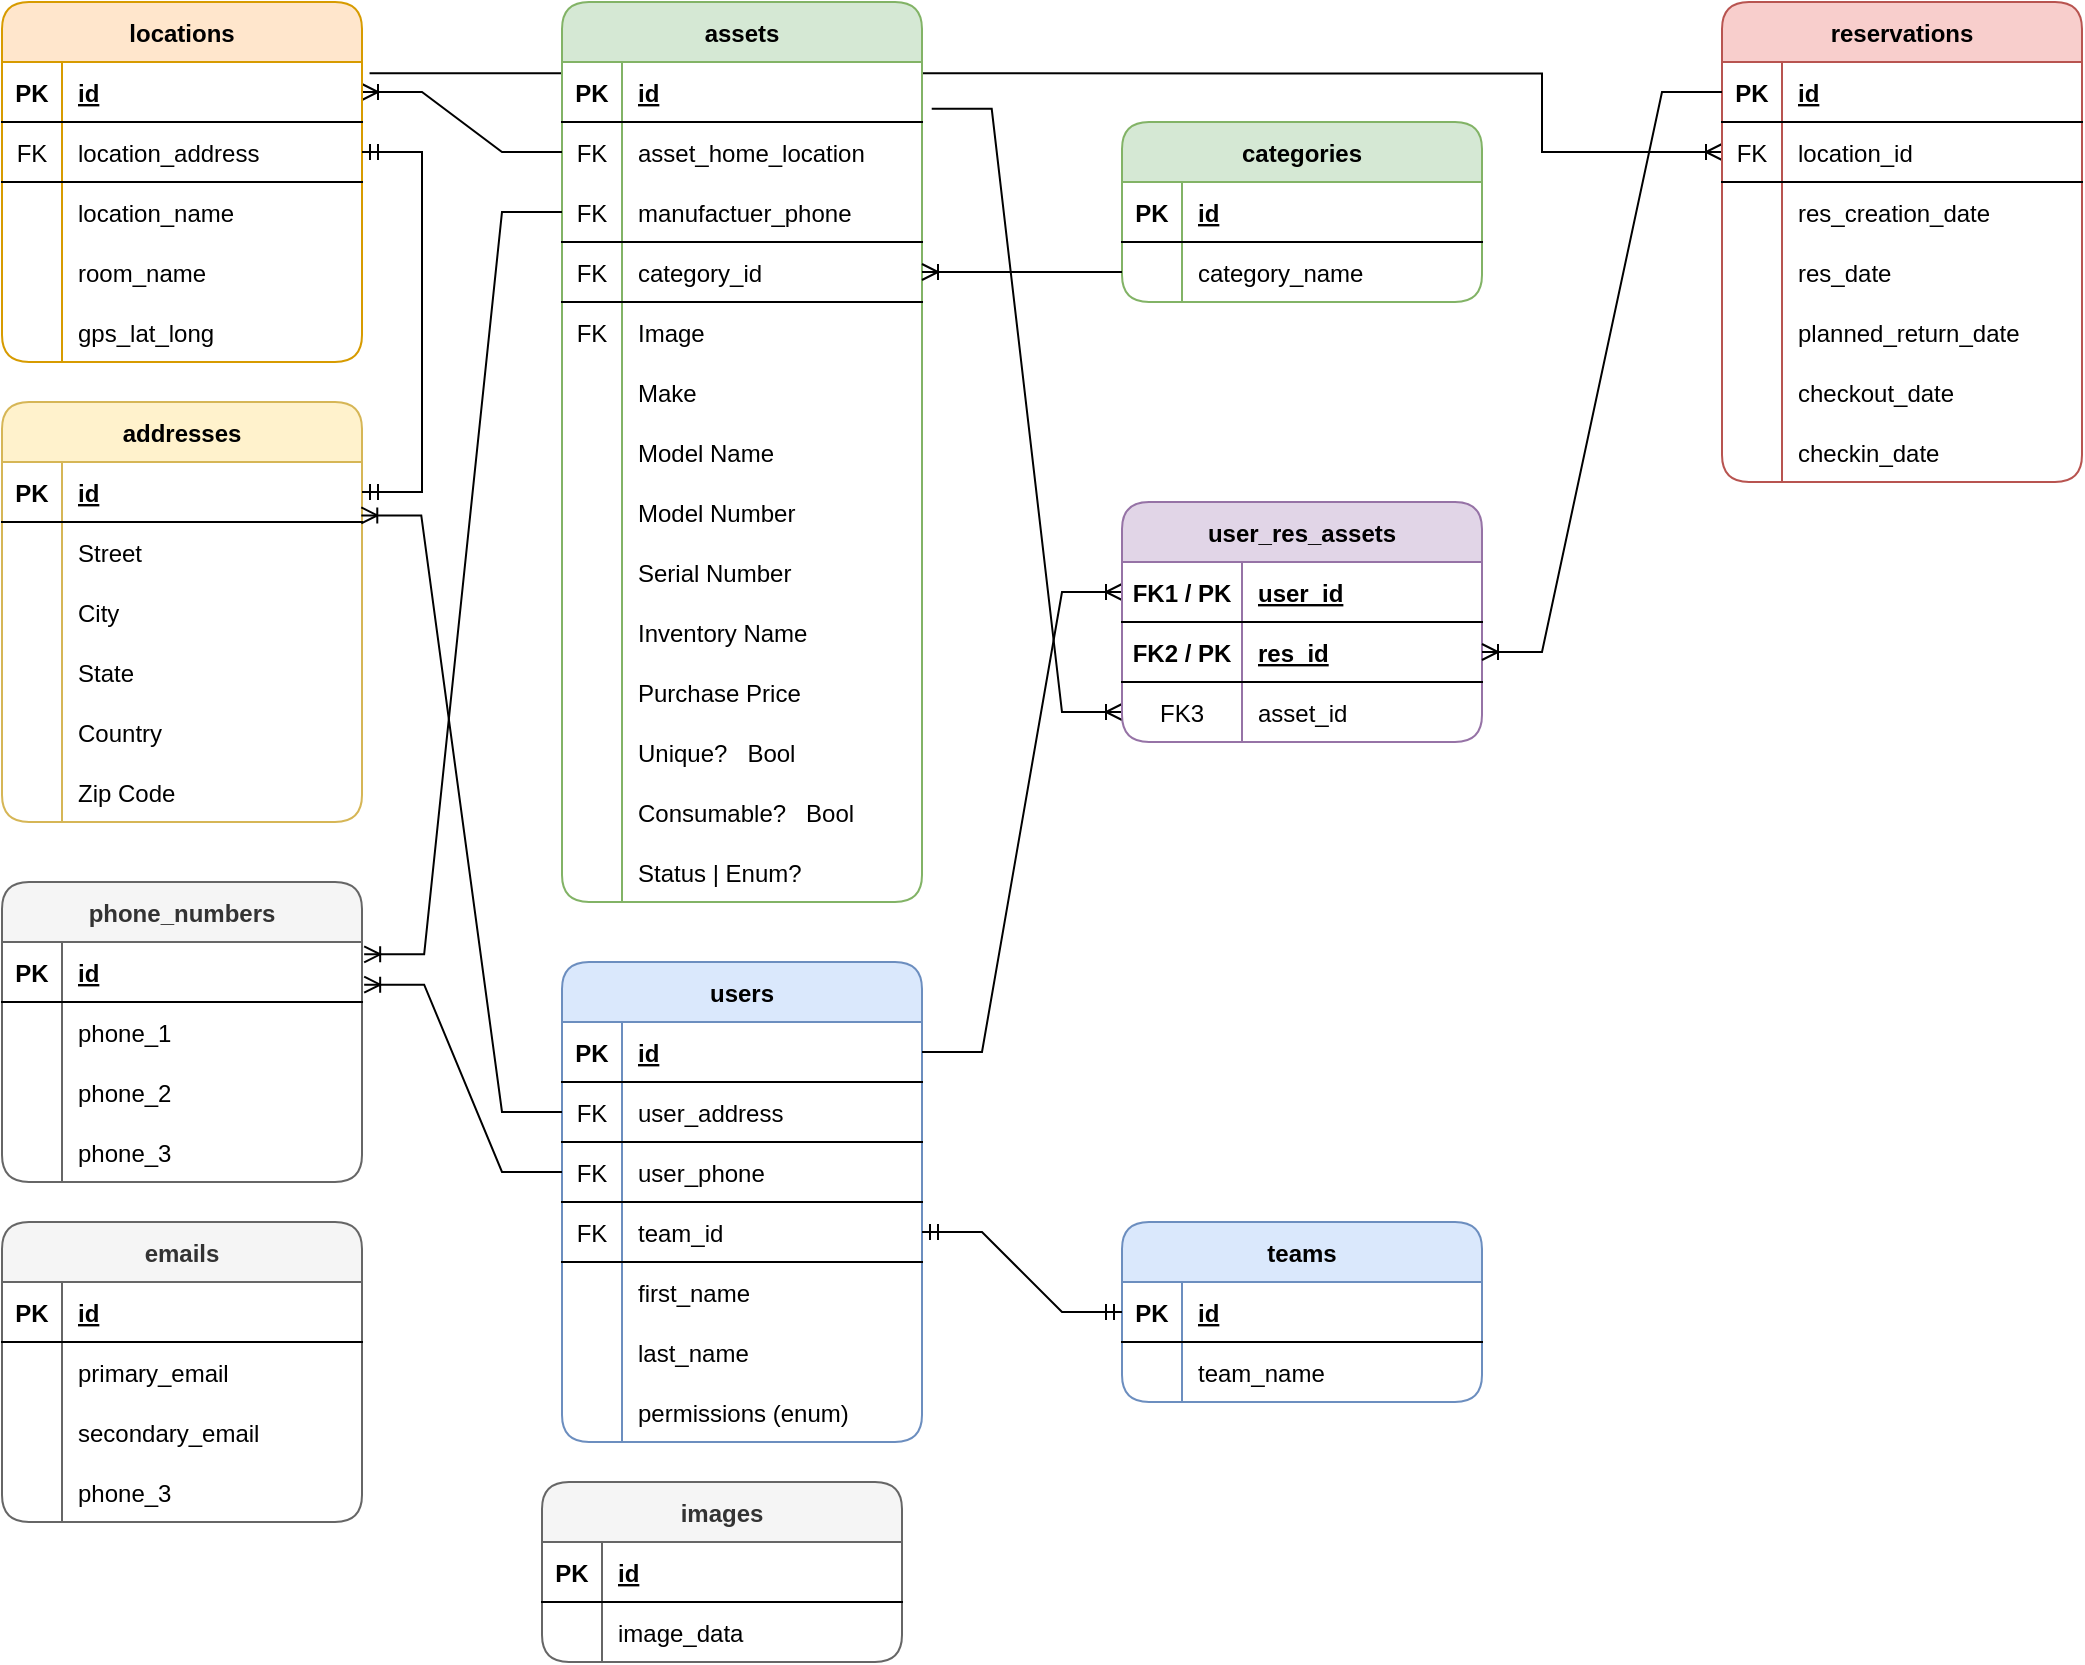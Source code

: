 <mxfile version="16.5.6" type="device"><diagram id="R2lEEEUBdFMjLlhIrx00" name="Page-1"><mxGraphModel dx="1354" dy="736" grid="1" gridSize="10" guides="1" tooltips="1" connect="1" arrows="1" fold="1" page="1" pageScale="1" pageWidth="1100" pageHeight="850" math="0" shadow="0" extFonts="Permanent Marker^https://fonts.googleapis.com/css?family=Permanent+Marker"><root><mxCell id="0"/><mxCell id="1" parent="0"/><mxCell id="KLRuagte0Mqg_A_tzCc6-21" value="" style="edgeStyle=orthogonalEdgeStyle;fontSize=12;html=1;endArrow=ERoneToMany;rounded=0;entryX=0;entryY=0.5;entryDx=0;entryDy=0;exitX=1.021;exitY=0.189;exitDx=0;exitDy=0;exitPerimeter=0;" edge="1" parent="1" source="quykYIdqpWYRL1RqlJ4T-2" target="lT242HKfQNrGMCs-cUOg-36"><mxGeometry width="100" height="100" relative="1" as="geometry"><mxPoint x="780" y="150" as="sourcePoint"/><mxPoint x="880" y="50" as="targetPoint"/><Array as="points"><mxPoint x="780" y="56"/><mxPoint x="780" y="95"/></Array></mxGeometry></mxCell><mxCell id="lT242HKfQNrGMCs-cUOg-1" value="assets" style="shape=table;startSize=30;container=1;collapsible=1;childLayout=tableLayout;fixedRows=1;rowLines=0;fontStyle=1;align=center;resizeLast=1;fillColor=#d5e8d4;strokeColor=#82b366;sketch=0;rounded=1;shadow=0;swimlaneLine=1;swimlaneFillColor=default;" parent="1" vertex="1"><mxGeometry x="290" y="20" width="180" height="450" as="geometry"/></mxCell><mxCell id="lT242HKfQNrGMCs-cUOg-2" value="" style="shape=tableRow;horizontal=0;startSize=0;swimlaneHead=0;swimlaneBody=0;fillColor=none;collapsible=0;dropTarget=0;points=[[0,0.5],[1,0.5]];portConstraint=eastwest;top=0;left=0;right=0;bottom=1;" parent="lT242HKfQNrGMCs-cUOg-1" vertex="1"><mxGeometry y="30" width="180" height="30" as="geometry"/></mxCell><mxCell id="lT242HKfQNrGMCs-cUOg-3" value="PK" style="shape=partialRectangle;connectable=0;fillColor=none;top=0;left=0;bottom=0;right=0;fontStyle=1;overflow=hidden;" parent="lT242HKfQNrGMCs-cUOg-2" vertex="1"><mxGeometry width="30" height="30" as="geometry"><mxRectangle width="30" height="30" as="alternateBounds"/></mxGeometry></mxCell><mxCell id="lT242HKfQNrGMCs-cUOg-4" value="id" style="shape=partialRectangle;connectable=0;fillColor=none;top=0;left=0;bottom=0;right=0;align=left;spacingLeft=6;fontStyle=5;overflow=hidden;" parent="lT242HKfQNrGMCs-cUOg-2" vertex="1"><mxGeometry x="30" width="150" height="30" as="geometry"><mxRectangle width="150" height="30" as="alternateBounds"/></mxGeometry></mxCell><mxCell id="H1OBYZeb9_DquAQnWoKz-43" value="" style="shape=tableRow;horizontal=0;startSize=0;swimlaneHead=0;swimlaneBody=0;fillColor=none;collapsible=0;dropTarget=0;points=[[0,0.5],[1,0.5]];portConstraint=eastwest;top=0;left=0;right=0;bottom=0;" parent="lT242HKfQNrGMCs-cUOg-1" vertex="1"><mxGeometry y="60" width="180" height="30" as="geometry"/></mxCell><mxCell id="H1OBYZeb9_DquAQnWoKz-44" value="FK" style="shape=partialRectangle;connectable=0;fillColor=none;top=0;left=0;bottom=0;right=0;fontStyle=0;overflow=hidden;strokeColor=default;" parent="H1OBYZeb9_DquAQnWoKz-43" vertex="1"><mxGeometry width="30" height="30" as="geometry"><mxRectangle width="30" height="30" as="alternateBounds"/></mxGeometry></mxCell><mxCell id="H1OBYZeb9_DquAQnWoKz-45" value="asset_home_location" style="shape=partialRectangle;connectable=0;fillColor=none;top=0;left=0;bottom=0;right=0;align=left;spacingLeft=6;fontStyle=0;overflow=hidden;strokeColor=default;gradientColor=none;sketch=0;" parent="H1OBYZeb9_DquAQnWoKz-43" vertex="1"><mxGeometry x="30" width="150" height="30" as="geometry"><mxRectangle width="150" height="30" as="alternateBounds"/></mxGeometry></mxCell><mxCell id="H1OBYZeb9_DquAQnWoKz-48" value="" style="shape=tableRow;horizontal=0;startSize=0;swimlaneHead=0;swimlaneBody=0;fillColor=none;collapsible=0;dropTarget=0;points=[[0,0.5],[1,0.5]];portConstraint=eastwest;top=0;left=0;right=0;bottom=1;" parent="lT242HKfQNrGMCs-cUOg-1" vertex="1"><mxGeometry y="90" width="180" height="30" as="geometry"/></mxCell><mxCell id="H1OBYZeb9_DquAQnWoKz-49" value="FK" style="shape=partialRectangle;connectable=0;fillColor=none;top=0;left=0;bottom=0;right=0;fontStyle=0;overflow=hidden;" parent="H1OBYZeb9_DquAQnWoKz-48" vertex="1"><mxGeometry width="30" height="30" as="geometry"><mxRectangle width="30" height="30" as="alternateBounds"/></mxGeometry></mxCell><mxCell id="H1OBYZeb9_DquAQnWoKz-50" value="manufactuer_phone" style="shape=partialRectangle;connectable=0;fillColor=none;top=0;left=0;bottom=0;right=0;align=left;spacingLeft=6;fontStyle=0;overflow=hidden;strokeColor=default;" parent="H1OBYZeb9_DquAQnWoKz-48" vertex="1"><mxGeometry x="30" width="150" height="30" as="geometry"><mxRectangle width="150" height="30" as="alternateBounds"/></mxGeometry></mxCell><mxCell id="KLRuagte0Mqg_A_tzCc6-4" style="shape=tableRow;horizontal=0;startSize=0;swimlaneHead=0;swimlaneBody=0;fillColor=none;collapsible=0;dropTarget=0;points=[[0,0.5],[1,0.5]];portConstraint=eastwest;top=0;left=0;right=0;bottom=1;" vertex="1" parent="lT242HKfQNrGMCs-cUOg-1"><mxGeometry y="120" width="180" height="30" as="geometry"/></mxCell><mxCell id="KLRuagte0Mqg_A_tzCc6-5" value="FK" style="shape=partialRectangle;connectable=0;fillColor=none;top=0;left=0;bottom=0;right=0;fontStyle=0;overflow=hidden;" vertex="1" parent="KLRuagte0Mqg_A_tzCc6-4"><mxGeometry width="30" height="30" as="geometry"><mxRectangle width="30" height="30" as="alternateBounds"/></mxGeometry></mxCell><mxCell id="KLRuagte0Mqg_A_tzCc6-6" value="category_id" style="shape=partialRectangle;connectable=0;fillColor=none;top=0;left=0;bottom=0;right=0;align=left;spacingLeft=6;fontStyle=0;overflow=hidden;strokeColor=default;" vertex="1" parent="KLRuagte0Mqg_A_tzCc6-4"><mxGeometry x="30" width="150" height="30" as="geometry"><mxRectangle width="150" height="30" as="alternateBounds"/></mxGeometry></mxCell><mxCell id="lT242HKfQNrGMCs-cUOg-42" value="" style="shape=tableRow;horizontal=0;startSize=0;swimlaneHead=0;swimlaneBody=0;fillColor=none;collapsible=0;dropTarget=0;points=[[0,0.5],[1,0.5]];portConstraint=eastwest;top=0;left=0;right=0;bottom=0;strokeColor=default;swimlaneLine=1;" parent="lT242HKfQNrGMCs-cUOg-1" vertex="1"><mxGeometry y="150" width="180" height="30" as="geometry"/></mxCell><mxCell id="lT242HKfQNrGMCs-cUOg-43" value="FK" style="shape=partialRectangle;connectable=0;fillColor=none;top=0;left=0;bottom=0;right=0;editable=1;overflow=hidden;" parent="lT242HKfQNrGMCs-cUOg-42" vertex="1"><mxGeometry width="30" height="30" as="geometry"><mxRectangle width="30" height="30" as="alternateBounds"/></mxGeometry></mxCell><mxCell id="lT242HKfQNrGMCs-cUOg-44" value="Image" style="shape=partialRectangle;connectable=0;fillColor=none;top=0;left=0;bottom=0;right=0;align=left;spacingLeft=6;overflow=hidden;" parent="lT242HKfQNrGMCs-cUOg-42" vertex="1"><mxGeometry x="30" width="150" height="30" as="geometry"><mxRectangle width="150" height="30" as="alternateBounds"/></mxGeometry></mxCell><mxCell id="lT242HKfQNrGMCs-cUOg-8" value="" style="shape=tableRow;horizontal=0;startSize=0;swimlaneHead=0;swimlaneBody=0;fillColor=none;collapsible=0;dropTarget=0;points=[[0,0.5],[1,0.5]];portConstraint=eastwest;top=0;left=0;right=0;bottom=0;" parent="lT242HKfQNrGMCs-cUOg-1" vertex="1"><mxGeometry y="180" width="180" height="30" as="geometry"/></mxCell><mxCell id="lT242HKfQNrGMCs-cUOg-9" value="" style="shape=partialRectangle;connectable=0;fillColor=none;top=0;left=0;bottom=0;right=0;editable=1;overflow=hidden;" parent="lT242HKfQNrGMCs-cUOg-8" vertex="1"><mxGeometry width="30" height="30" as="geometry"><mxRectangle width="30" height="30" as="alternateBounds"/></mxGeometry></mxCell><mxCell id="lT242HKfQNrGMCs-cUOg-10" value="Make" style="shape=partialRectangle;connectable=0;fillColor=none;top=0;left=0;bottom=0;right=0;align=left;spacingLeft=6;overflow=hidden;" parent="lT242HKfQNrGMCs-cUOg-8" vertex="1"><mxGeometry x="30" width="150" height="30" as="geometry"><mxRectangle width="150" height="30" as="alternateBounds"/></mxGeometry></mxCell><mxCell id="lT242HKfQNrGMCs-cUOg-11" value="" style="shape=tableRow;horizontal=0;startSize=0;swimlaneHead=0;swimlaneBody=0;fillColor=none;collapsible=0;dropTarget=0;points=[[0,0.5],[1,0.5]];portConstraint=eastwest;top=0;left=0;right=0;bottom=0;" parent="lT242HKfQNrGMCs-cUOg-1" vertex="1"><mxGeometry y="210" width="180" height="30" as="geometry"/></mxCell><mxCell id="lT242HKfQNrGMCs-cUOg-12" value="" style="shape=partialRectangle;connectable=0;fillColor=none;top=0;left=0;bottom=0;right=0;editable=1;overflow=hidden;" parent="lT242HKfQNrGMCs-cUOg-11" vertex="1"><mxGeometry width="30" height="30" as="geometry"><mxRectangle width="30" height="30" as="alternateBounds"/></mxGeometry></mxCell><mxCell id="lT242HKfQNrGMCs-cUOg-13" value="Model Name" style="shape=partialRectangle;connectable=0;fillColor=none;top=0;left=0;bottom=0;right=0;align=left;spacingLeft=6;overflow=hidden;" parent="lT242HKfQNrGMCs-cUOg-11" vertex="1"><mxGeometry x="30" width="150" height="30" as="geometry"><mxRectangle width="150" height="30" as="alternateBounds"/></mxGeometry></mxCell><mxCell id="lT242HKfQNrGMCs-cUOg-20" value="" style="shape=tableRow;horizontal=0;startSize=0;swimlaneHead=0;swimlaneBody=0;fillColor=none;collapsible=0;dropTarget=0;points=[[0,0.5],[1,0.5]];portConstraint=eastwest;top=0;left=0;right=0;bottom=0;" parent="lT242HKfQNrGMCs-cUOg-1" vertex="1"><mxGeometry y="240" width="180" height="30" as="geometry"/></mxCell><mxCell id="lT242HKfQNrGMCs-cUOg-21" value="" style="shape=partialRectangle;connectable=0;fillColor=none;top=0;left=0;bottom=0;right=0;editable=1;overflow=hidden;" parent="lT242HKfQNrGMCs-cUOg-20" vertex="1"><mxGeometry width="30" height="30" as="geometry"><mxRectangle width="30" height="30" as="alternateBounds"/></mxGeometry></mxCell><mxCell id="lT242HKfQNrGMCs-cUOg-22" value="Model Number" style="shape=partialRectangle;connectable=0;fillColor=none;top=0;left=0;bottom=0;right=0;align=left;spacingLeft=6;overflow=hidden;" parent="lT242HKfQNrGMCs-cUOg-20" vertex="1"><mxGeometry x="30" width="150" height="30" as="geometry"><mxRectangle width="150" height="30" as="alternateBounds"/></mxGeometry></mxCell><mxCell id="lT242HKfQNrGMCs-cUOg-14" value="" style="shape=tableRow;horizontal=0;startSize=0;swimlaneHead=0;swimlaneBody=0;fillColor=none;collapsible=0;dropTarget=0;points=[[0,0.5],[1,0.5]];portConstraint=eastwest;top=0;left=0;right=0;bottom=0;" parent="lT242HKfQNrGMCs-cUOg-1" vertex="1"><mxGeometry y="270" width="180" height="30" as="geometry"/></mxCell><mxCell id="lT242HKfQNrGMCs-cUOg-15" value="" style="shape=partialRectangle;connectable=0;fillColor=none;top=0;left=0;bottom=0;right=0;editable=1;overflow=hidden;" parent="lT242HKfQNrGMCs-cUOg-14" vertex="1"><mxGeometry width="30" height="30" as="geometry"><mxRectangle width="30" height="30" as="alternateBounds"/></mxGeometry></mxCell><mxCell id="lT242HKfQNrGMCs-cUOg-16" value="Serial Number" style="shape=partialRectangle;connectable=0;fillColor=none;top=0;left=0;bottom=0;right=0;align=left;spacingLeft=6;overflow=hidden;" parent="lT242HKfQNrGMCs-cUOg-14" vertex="1"><mxGeometry x="30" width="150" height="30" as="geometry"><mxRectangle width="150" height="30" as="alternateBounds"/></mxGeometry></mxCell><mxCell id="lT242HKfQNrGMCs-cUOg-5" value="" style="shape=tableRow;horizontal=0;startSize=0;swimlaneHead=0;swimlaneBody=0;fillColor=none;collapsible=0;dropTarget=0;points=[[0,0.5],[1,0.5]];portConstraint=eastwest;top=0;left=0;right=0;bottom=0;" parent="lT242HKfQNrGMCs-cUOg-1" vertex="1"><mxGeometry y="300" width="180" height="30" as="geometry"/></mxCell><mxCell id="lT242HKfQNrGMCs-cUOg-6" value="" style="shape=partialRectangle;connectable=0;fillColor=none;top=0;left=0;bottom=0;right=0;editable=1;overflow=hidden;" parent="lT242HKfQNrGMCs-cUOg-5" vertex="1"><mxGeometry width="30" height="30" as="geometry"><mxRectangle width="30" height="30" as="alternateBounds"/></mxGeometry></mxCell><mxCell id="lT242HKfQNrGMCs-cUOg-7" value="Inventory Name" style="shape=partialRectangle;connectable=0;fillColor=none;top=0;left=0;bottom=0;right=0;align=left;spacingLeft=6;overflow=hidden;fontStyle=0" parent="lT242HKfQNrGMCs-cUOg-5" vertex="1"><mxGeometry x="30" width="150" height="30" as="geometry"><mxRectangle width="150" height="30" as="alternateBounds"/></mxGeometry></mxCell><mxCell id="lT242HKfQNrGMCs-cUOg-17" value="" style="shape=tableRow;horizontal=0;startSize=0;swimlaneHead=0;swimlaneBody=0;fillColor=none;collapsible=0;dropTarget=0;points=[[0,0.5],[1,0.5]];portConstraint=eastwest;top=0;left=0;right=0;bottom=0;" parent="lT242HKfQNrGMCs-cUOg-1" vertex="1"><mxGeometry y="330" width="180" height="30" as="geometry"/></mxCell><mxCell id="lT242HKfQNrGMCs-cUOg-18" value="" style="shape=partialRectangle;connectable=0;fillColor=none;top=0;left=0;bottom=0;right=0;editable=1;overflow=hidden;" parent="lT242HKfQNrGMCs-cUOg-17" vertex="1"><mxGeometry width="30" height="30" as="geometry"><mxRectangle width="30" height="30" as="alternateBounds"/></mxGeometry></mxCell><mxCell id="lT242HKfQNrGMCs-cUOg-19" value="Purchase Price" style="shape=partialRectangle;connectable=0;fillColor=none;top=0;left=0;bottom=0;right=0;align=left;spacingLeft=6;overflow=hidden;" parent="lT242HKfQNrGMCs-cUOg-17" vertex="1"><mxGeometry x="30" width="150" height="30" as="geometry"><mxRectangle width="150" height="30" as="alternateBounds"/></mxGeometry></mxCell><mxCell id="lT242HKfQNrGMCs-cUOg-58" value="" style="shape=tableRow;horizontal=0;startSize=0;swimlaneHead=0;swimlaneBody=0;fillColor=none;collapsible=0;dropTarget=0;points=[[0,0.5],[1,0.5]];portConstraint=eastwest;top=0;left=0;right=0;bottom=0;" parent="lT242HKfQNrGMCs-cUOg-1" vertex="1"><mxGeometry y="360" width="180" height="30" as="geometry"/></mxCell><mxCell id="lT242HKfQNrGMCs-cUOg-59" value="" style="shape=partialRectangle;connectable=0;fillColor=none;top=0;left=0;bottom=0;right=0;editable=1;overflow=hidden;" parent="lT242HKfQNrGMCs-cUOg-58" vertex="1"><mxGeometry width="30" height="30" as="geometry"><mxRectangle width="30" height="30" as="alternateBounds"/></mxGeometry></mxCell><mxCell id="lT242HKfQNrGMCs-cUOg-60" value="Unique?   Bool" style="shape=partialRectangle;connectable=0;fillColor=none;top=0;left=0;bottom=0;right=0;align=left;spacingLeft=6;overflow=hidden;fontStyle=0" parent="lT242HKfQNrGMCs-cUOg-58" vertex="1"><mxGeometry x="30" width="150" height="30" as="geometry"><mxRectangle width="150" height="30" as="alternateBounds"/></mxGeometry></mxCell><mxCell id="lT242HKfQNrGMCs-cUOg-61" value="" style="shape=tableRow;horizontal=0;startSize=0;swimlaneHead=0;swimlaneBody=0;fillColor=none;collapsible=0;dropTarget=0;points=[[0,0.5],[1,0.5]];portConstraint=eastwest;top=0;left=0;right=0;bottom=0;" parent="lT242HKfQNrGMCs-cUOg-1" vertex="1"><mxGeometry y="390" width="180" height="30" as="geometry"/></mxCell><mxCell id="lT242HKfQNrGMCs-cUOg-62" value="" style="shape=partialRectangle;connectable=0;fillColor=none;top=0;left=0;bottom=0;right=0;editable=1;overflow=hidden;" parent="lT242HKfQNrGMCs-cUOg-61" vertex="1"><mxGeometry width="30" height="30" as="geometry"><mxRectangle width="30" height="30" as="alternateBounds"/></mxGeometry></mxCell><mxCell id="lT242HKfQNrGMCs-cUOg-63" value="Consumable?   Bool" style="shape=partialRectangle;connectable=0;fillColor=none;top=0;left=0;bottom=0;right=0;align=left;spacingLeft=6;overflow=hidden;fontStyle=0" parent="lT242HKfQNrGMCs-cUOg-61" vertex="1"><mxGeometry x="30" width="150" height="30" as="geometry"><mxRectangle width="150" height="30" as="alternateBounds"/></mxGeometry></mxCell><mxCell id="o_kUYxT2gw2qvOJG34wg-38" value="" style="shape=tableRow;horizontal=0;startSize=0;swimlaneHead=0;swimlaneBody=0;fillColor=none;collapsible=0;dropTarget=0;points=[[0,0.5],[1,0.5]];portConstraint=eastwest;top=0;left=0;right=0;bottom=0;" parent="lT242HKfQNrGMCs-cUOg-1" vertex="1"><mxGeometry y="420" width="180" height="30" as="geometry"/></mxCell><mxCell id="o_kUYxT2gw2qvOJG34wg-39" value="" style="shape=partialRectangle;connectable=0;fillColor=none;top=0;left=0;bottom=0;right=0;editable=1;overflow=hidden;" parent="o_kUYxT2gw2qvOJG34wg-38" vertex="1"><mxGeometry width="30" height="30" as="geometry"><mxRectangle width="30" height="30" as="alternateBounds"/></mxGeometry></mxCell><mxCell id="o_kUYxT2gw2qvOJG34wg-40" value="Status | Enum?" style="shape=partialRectangle;connectable=0;fillColor=none;top=0;left=0;bottom=0;right=0;align=left;spacingLeft=6;overflow=hidden;fontStyle=0" parent="o_kUYxT2gw2qvOJG34wg-38" vertex="1"><mxGeometry x="30" width="150" height="30" as="geometry"><mxRectangle width="150" height="30" as="alternateBounds"/></mxGeometry></mxCell><mxCell id="lT242HKfQNrGMCs-cUOg-23" value="reservations" style="shape=table;startSize=30;container=1;collapsible=1;childLayout=tableLayout;fixedRows=1;rowLines=0;fontStyle=1;align=center;resizeLast=1;fillColor=#f8cecc;strokeColor=#b85450;swimlaneFillColor=default;rounded=1;" parent="1" vertex="1"><mxGeometry x="870" y="20" width="180" height="240" as="geometry"/></mxCell><mxCell id="lT242HKfQNrGMCs-cUOg-24" value="" style="shape=tableRow;horizontal=0;startSize=0;swimlaneHead=0;swimlaneBody=0;fillColor=none;collapsible=0;dropTarget=0;points=[[0,0.5],[1,0.5]];portConstraint=eastwest;top=0;left=0;right=0;bottom=1;" parent="lT242HKfQNrGMCs-cUOg-23" vertex="1"><mxGeometry y="30" width="180" height="30" as="geometry"/></mxCell><mxCell id="lT242HKfQNrGMCs-cUOg-25" value="PK" style="shape=partialRectangle;connectable=0;fillColor=none;top=0;left=0;bottom=0;right=0;fontStyle=1;overflow=hidden;" parent="lT242HKfQNrGMCs-cUOg-24" vertex="1"><mxGeometry width="30" height="30" as="geometry"><mxRectangle width="30" height="30" as="alternateBounds"/></mxGeometry></mxCell><mxCell id="lT242HKfQNrGMCs-cUOg-26" value="id" style="shape=partialRectangle;connectable=0;fillColor=none;top=0;left=0;bottom=0;right=0;align=left;spacingLeft=6;fontStyle=5;overflow=hidden;" parent="lT242HKfQNrGMCs-cUOg-24" vertex="1"><mxGeometry x="30" width="150" height="30" as="geometry"><mxRectangle width="150" height="30" as="alternateBounds"/></mxGeometry></mxCell><mxCell id="lT242HKfQNrGMCs-cUOg-36" value="" style="shape=tableRow;horizontal=0;startSize=0;swimlaneHead=0;swimlaneBody=0;fillColor=none;collapsible=0;dropTarget=0;points=[[0,0.5],[1,0.5]];portConstraint=eastwest;top=0;left=0;right=0;bottom=1;" parent="lT242HKfQNrGMCs-cUOg-23" vertex="1"><mxGeometry y="60" width="180" height="30" as="geometry"/></mxCell><mxCell id="lT242HKfQNrGMCs-cUOg-37" value="FK" style="shape=partialRectangle;connectable=0;fillColor=none;top=0;left=0;bottom=0;right=0;fontStyle=0;overflow=hidden;" parent="lT242HKfQNrGMCs-cUOg-36" vertex="1"><mxGeometry width="30" height="30" as="geometry"><mxRectangle width="30" height="30" as="alternateBounds"/></mxGeometry></mxCell><mxCell id="lT242HKfQNrGMCs-cUOg-38" value="location_id" style="shape=partialRectangle;connectable=0;fillColor=none;top=0;left=0;bottom=0;right=0;align=left;spacingLeft=6;fontStyle=0;overflow=hidden;" parent="lT242HKfQNrGMCs-cUOg-36" vertex="1"><mxGeometry x="30" width="150" height="30" as="geometry"><mxRectangle width="150" height="30" as="alternateBounds"/></mxGeometry></mxCell><mxCell id="lT242HKfQNrGMCs-cUOg-27" value="" style="shape=tableRow;horizontal=0;startSize=0;swimlaneHead=0;swimlaneBody=0;fillColor=none;collapsible=0;dropTarget=0;points=[[0,0.5],[1,0.5]];portConstraint=eastwest;top=0;left=0;right=0;bottom=0;" parent="lT242HKfQNrGMCs-cUOg-23" vertex="1"><mxGeometry y="90" width="180" height="30" as="geometry"/></mxCell><mxCell id="lT242HKfQNrGMCs-cUOg-28" value="" style="shape=partialRectangle;connectable=0;fillColor=none;top=0;left=0;bottom=0;right=0;editable=1;overflow=hidden;" parent="lT242HKfQNrGMCs-cUOg-27" vertex="1"><mxGeometry width="30" height="30" as="geometry"><mxRectangle width="30" height="30" as="alternateBounds"/></mxGeometry></mxCell><mxCell id="lT242HKfQNrGMCs-cUOg-29" value="res_creation_date" style="shape=partialRectangle;connectable=0;fillColor=none;top=0;left=0;bottom=0;right=0;align=left;spacingLeft=6;overflow=hidden;" parent="lT242HKfQNrGMCs-cUOg-27" vertex="1"><mxGeometry x="30" width="150" height="30" as="geometry"><mxRectangle width="150" height="30" as="alternateBounds"/></mxGeometry></mxCell><mxCell id="lT242HKfQNrGMCs-cUOg-30" value="" style="shape=tableRow;horizontal=0;startSize=0;swimlaneHead=0;swimlaneBody=0;fillColor=none;collapsible=0;dropTarget=0;points=[[0,0.5],[1,0.5]];portConstraint=eastwest;top=0;left=0;right=0;bottom=0;" parent="lT242HKfQNrGMCs-cUOg-23" vertex="1"><mxGeometry y="120" width="180" height="30" as="geometry"/></mxCell><mxCell id="lT242HKfQNrGMCs-cUOg-31" value="" style="shape=partialRectangle;connectable=0;fillColor=none;top=0;left=0;bottom=0;right=0;editable=1;overflow=hidden;" parent="lT242HKfQNrGMCs-cUOg-30" vertex="1"><mxGeometry width="30" height="30" as="geometry"><mxRectangle width="30" height="30" as="alternateBounds"/></mxGeometry></mxCell><mxCell id="lT242HKfQNrGMCs-cUOg-32" value="res_date" style="shape=partialRectangle;connectable=0;fillColor=none;top=0;left=0;bottom=0;right=0;align=left;spacingLeft=6;overflow=hidden;" parent="lT242HKfQNrGMCs-cUOg-30" vertex="1"><mxGeometry x="30" width="150" height="30" as="geometry"><mxRectangle width="150" height="30" as="alternateBounds"/></mxGeometry></mxCell><mxCell id="lT242HKfQNrGMCs-cUOg-33" value="" style="shape=tableRow;horizontal=0;startSize=0;swimlaneHead=0;swimlaneBody=0;fillColor=none;collapsible=0;dropTarget=0;points=[[0,0.5],[1,0.5]];portConstraint=eastwest;top=0;left=0;right=0;bottom=0;" parent="lT242HKfQNrGMCs-cUOg-23" vertex="1"><mxGeometry y="150" width="180" height="30" as="geometry"/></mxCell><mxCell id="lT242HKfQNrGMCs-cUOg-34" value="" style="shape=partialRectangle;connectable=0;fillColor=none;top=0;left=0;bottom=0;right=0;editable=1;overflow=hidden;" parent="lT242HKfQNrGMCs-cUOg-33" vertex="1"><mxGeometry width="30" height="30" as="geometry"><mxRectangle width="30" height="30" as="alternateBounds"/></mxGeometry></mxCell><mxCell id="lT242HKfQNrGMCs-cUOg-35" value="planned_return_date" style="shape=partialRectangle;connectable=0;fillColor=none;top=0;left=0;bottom=0;right=0;align=left;spacingLeft=6;overflow=hidden;" parent="lT242HKfQNrGMCs-cUOg-33" vertex="1"><mxGeometry x="30" width="150" height="30" as="geometry"><mxRectangle width="150" height="30" as="alternateBounds"/></mxGeometry></mxCell><mxCell id="KLRuagte0Mqg_A_tzCc6-17" style="shape=tableRow;horizontal=0;startSize=0;swimlaneHead=0;swimlaneBody=0;fillColor=none;collapsible=0;dropTarget=0;points=[[0,0.5],[1,0.5]];portConstraint=eastwest;top=0;left=0;right=0;bottom=0;" vertex="1" parent="lT242HKfQNrGMCs-cUOg-23"><mxGeometry y="180" width="180" height="30" as="geometry"/></mxCell><mxCell id="KLRuagte0Mqg_A_tzCc6-18" style="shape=partialRectangle;connectable=0;fillColor=none;top=0;left=0;bottom=0;right=0;editable=1;overflow=hidden;" vertex="1" parent="KLRuagte0Mqg_A_tzCc6-17"><mxGeometry width="30" height="30" as="geometry"><mxRectangle width="30" height="30" as="alternateBounds"/></mxGeometry></mxCell><mxCell id="KLRuagte0Mqg_A_tzCc6-19" value="checkout_date" style="shape=partialRectangle;connectable=0;fillColor=none;top=0;left=0;bottom=0;right=0;align=left;spacingLeft=6;overflow=hidden;" vertex="1" parent="KLRuagte0Mqg_A_tzCc6-17"><mxGeometry x="30" width="150" height="30" as="geometry"><mxRectangle width="150" height="30" as="alternateBounds"/></mxGeometry></mxCell><mxCell id="KLRuagte0Mqg_A_tzCc6-14" style="shape=tableRow;horizontal=0;startSize=0;swimlaneHead=0;swimlaneBody=0;fillColor=none;collapsible=0;dropTarget=0;points=[[0,0.5],[1,0.5]];portConstraint=eastwest;top=0;left=0;right=0;bottom=0;" vertex="1" parent="lT242HKfQNrGMCs-cUOg-23"><mxGeometry y="210" width="180" height="30" as="geometry"/></mxCell><mxCell id="KLRuagte0Mqg_A_tzCc6-15" style="shape=partialRectangle;connectable=0;fillColor=none;top=0;left=0;bottom=0;right=0;editable=1;overflow=hidden;" vertex="1" parent="KLRuagte0Mqg_A_tzCc6-14"><mxGeometry width="30" height="30" as="geometry"><mxRectangle width="30" height="30" as="alternateBounds"/></mxGeometry></mxCell><mxCell id="KLRuagte0Mqg_A_tzCc6-16" value="checkin_date" style="shape=partialRectangle;connectable=0;fillColor=none;top=0;left=0;bottom=0;right=0;align=left;spacingLeft=6;overflow=hidden;" vertex="1" parent="KLRuagte0Mqg_A_tzCc6-14"><mxGeometry x="30" width="150" height="30" as="geometry"><mxRectangle width="150" height="30" as="alternateBounds"/></mxGeometry></mxCell><mxCell id="lT242HKfQNrGMCs-cUOg-45" value="users" style="shape=table;startSize=30;container=1;collapsible=1;childLayout=tableLayout;fixedRows=1;rowLines=0;fontStyle=1;align=center;resizeLast=1;fillColor=#dae8fc;strokeColor=#6c8ebf;rounded=1;swimlaneFillColor=default;" parent="1" vertex="1"><mxGeometry x="290" y="500" width="180" height="240" as="geometry"/></mxCell><mxCell id="lT242HKfQNrGMCs-cUOg-46" value="" style="shape=tableRow;horizontal=0;startSize=0;swimlaneHead=0;swimlaneBody=0;fillColor=none;collapsible=0;dropTarget=0;points=[[0,0.5],[1,0.5]];portConstraint=eastwest;top=0;left=0;right=0;bottom=1;" parent="lT242HKfQNrGMCs-cUOg-45" vertex="1"><mxGeometry y="30" width="180" height="30" as="geometry"/></mxCell><mxCell id="lT242HKfQNrGMCs-cUOg-47" value="PK" style="shape=partialRectangle;connectable=0;fillColor=none;top=0;left=0;bottom=0;right=0;fontStyle=1;overflow=hidden;" parent="lT242HKfQNrGMCs-cUOg-46" vertex="1"><mxGeometry width="30" height="30" as="geometry"><mxRectangle width="30" height="30" as="alternateBounds"/></mxGeometry></mxCell><mxCell id="lT242HKfQNrGMCs-cUOg-48" value="id" style="shape=partialRectangle;connectable=0;fillColor=none;top=0;left=0;bottom=0;right=0;align=left;spacingLeft=6;fontStyle=5;overflow=hidden;" parent="lT242HKfQNrGMCs-cUOg-46" vertex="1"><mxGeometry x="30" width="150" height="30" as="geometry"><mxRectangle width="150" height="30" as="alternateBounds"/></mxGeometry></mxCell><mxCell id="H1OBYZeb9_DquAQnWoKz-40" value="" style="shape=tableRow;horizontal=0;startSize=0;swimlaneHead=0;swimlaneBody=0;fillColor=none;collapsible=0;dropTarget=0;points=[[0,0.5],[1,0.5]];portConstraint=eastwest;top=0;left=0;right=0;bottom=1;" parent="lT242HKfQNrGMCs-cUOg-45" vertex="1"><mxGeometry y="60" width="180" height="30" as="geometry"/></mxCell><mxCell id="H1OBYZeb9_DquAQnWoKz-41" value="FK" style="shape=partialRectangle;connectable=0;fillColor=none;top=0;left=0;bottom=0;right=0;fontStyle=0;overflow=hidden;" parent="H1OBYZeb9_DquAQnWoKz-40" vertex="1"><mxGeometry width="30" height="30" as="geometry"><mxRectangle width="30" height="30" as="alternateBounds"/></mxGeometry></mxCell><mxCell id="H1OBYZeb9_DquAQnWoKz-42" value="user_address" style="shape=partialRectangle;connectable=0;fillColor=none;top=0;left=0;bottom=0;right=0;align=left;spacingLeft=6;fontStyle=0;overflow=hidden;" parent="H1OBYZeb9_DquAQnWoKz-40" vertex="1"><mxGeometry x="30" width="150" height="30" as="geometry"><mxRectangle width="150" height="30" as="alternateBounds"/></mxGeometry></mxCell><mxCell id="H1OBYZeb9_DquAQnWoKz-51" value="" style="shape=tableRow;horizontal=0;startSize=0;swimlaneHead=0;swimlaneBody=0;fillColor=none;collapsible=0;dropTarget=0;points=[[0,0.5],[1,0.5]];portConstraint=eastwest;top=0;left=0;right=0;bottom=1;" parent="lT242HKfQNrGMCs-cUOg-45" vertex="1"><mxGeometry y="90" width="180" height="30" as="geometry"/></mxCell><mxCell id="H1OBYZeb9_DquAQnWoKz-52" value="FK" style="shape=partialRectangle;connectable=0;fillColor=none;top=0;left=0;bottom=0;right=0;fontStyle=0;overflow=hidden;" parent="H1OBYZeb9_DquAQnWoKz-51" vertex="1"><mxGeometry width="30" height="30" as="geometry"><mxRectangle width="30" height="30" as="alternateBounds"/></mxGeometry></mxCell><mxCell id="H1OBYZeb9_DquAQnWoKz-53" value="user_phone" style="shape=partialRectangle;connectable=0;fillColor=none;top=0;left=0;bottom=0;right=0;align=left;spacingLeft=6;fontStyle=0;overflow=hidden;" parent="H1OBYZeb9_DquAQnWoKz-51" vertex="1"><mxGeometry x="30" width="150" height="30" as="geometry"><mxRectangle width="150" height="30" as="alternateBounds"/></mxGeometry></mxCell><mxCell id="KLRuagte0Mqg_A_tzCc6-1" style="shape=tableRow;horizontal=0;startSize=0;swimlaneHead=0;swimlaneBody=0;fillColor=none;collapsible=0;dropTarget=0;points=[[0,0.5],[1,0.5]];portConstraint=eastwest;top=0;left=0;right=0;bottom=1;" vertex="1" parent="lT242HKfQNrGMCs-cUOg-45"><mxGeometry y="120" width="180" height="30" as="geometry"/></mxCell><mxCell id="KLRuagte0Mqg_A_tzCc6-2" value="FK" style="shape=partialRectangle;connectable=0;fillColor=none;top=0;left=0;bottom=0;right=0;fontStyle=0;overflow=hidden;" vertex="1" parent="KLRuagte0Mqg_A_tzCc6-1"><mxGeometry width="30" height="30" as="geometry"><mxRectangle width="30" height="30" as="alternateBounds"/></mxGeometry></mxCell><mxCell id="KLRuagte0Mqg_A_tzCc6-3" value="team_id" style="shape=partialRectangle;connectable=0;fillColor=none;top=0;left=0;bottom=0;right=0;align=left;spacingLeft=6;fontStyle=0;overflow=hidden;" vertex="1" parent="KLRuagte0Mqg_A_tzCc6-1"><mxGeometry x="30" width="150" height="30" as="geometry"><mxRectangle width="150" height="30" as="alternateBounds"/></mxGeometry></mxCell><mxCell id="lT242HKfQNrGMCs-cUOg-49" value="" style="shape=tableRow;horizontal=0;startSize=0;swimlaneHead=0;swimlaneBody=0;fillColor=none;collapsible=0;dropTarget=0;points=[[0,0.5],[1,0.5]];portConstraint=eastwest;top=0;left=0;right=0;bottom=0;" parent="lT242HKfQNrGMCs-cUOg-45" vertex="1"><mxGeometry y="150" width="180" height="30" as="geometry"/></mxCell><mxCell id="lT242HKfQNrGMCs-cUOg-50" value="" style="shape=partialRectangle;connectable=0;fillColor=none;top=0;left=0;bottom=0;right=0;editable=1;overflow=hidden;" parent="lT242HKfQNrGMCs-cUOg-49" vertex="1"><mxGeometry width="30" height="30" as="geometry"><mxRectangle width="30" height="30" as="alternateBounds"/></mxGeometry></mxCell><mxCell id="lT242HKfQNrGMCs-cUOg-51" value="first_name" style="shape=partialRectangle;connectable=0;fillColor=none;top=0;left=0;bottom=0;right=0;align=left;spacingLeft=6;overflow=hidden;" parent="lT242HKfQNrGMCs-cUOg-49" vertex="1"><mxGeometry x="30" width="150" height="30" as="geometry"><mxRectangle width="150" height="30" as="alternateBounds"/></mxGeometry></mxCell><mxCell id="lT242HKfQNrGMCs-cUOg-52" value="" style="shape=tableRow;horizontal=0;startSize=0;swimlaneHead=0;swimlaneBody=0;fillColor=none;collapsible=0;dropTarget=0;points=[[0,0.5],[1,0.5]];portConstraint=eastwest;top=0;left=0;right=0;bottom=0;" parent="lT242HKfQNrGMCs-cUOg-45" vertex="1"><mxGeometry y="180" width="180" height="30" as="geometry"/></mxCell><mxCell id="lT242HKfQNrGMCs-cUOg-53" value="" style="shape=partialRectangle;connectable=0;fillColor=none;top=0;left=0;bottom=0;right=0;editable=1;overflow=hidden;" parent="lT242HKfQNrGMCs-cUOg-52" vertex="1"><mxGeometry width="30" height="30" as="geometry"><mxRectangle width="30" height="30" as="alternateBounds"/></mxGeometry></mxCell><mxCell id="lT242HKfQNrGMCs-cUOg-54" value="last_name" style="shape=partialRectangle;connectable=0;fillColor=none;top=0;left=0;bottom=0;right=0;align=left;spacingLeft=6;overflow=hidden;" parent="lT242HKfQNrGMCs-cUOg-52" vertex="1"><mxGeometry x="30" width="150" height="30" as="geometry"><mxRectangle width="150" height="30" as="alternateBounds"/></mxGeometry></mxCell><mxCell id="lT242HKfQNrGMCs-cUOg-55" value="" style="shape=tableRow;horizontal=0;startSize=0;swimlaneHead=0;swimlaneBody=0;fillColor=none;collapsible=0;dropTarget=0;points=[[0,0.5],[1,0.5]];portConstraint=eastwest;top=0;left=0;right=0;bottom=0;" parent="lT242HKfQNrGMCs-cUOg-45" vertex="1"><mxGeometry y="210" width="180" height="30" as="geometry"/></mxCell><mxCell id="lT242HKfQNrGMCs-cUOg-56" value="" style="shape=partialRectangle;connectable=0;fillColor=none;top=0;left=0;bottom=0;right=0;editable=1;overflow=hidden;" parent="lT242HKfQNrGMCs-cUOg-55" vertex="1"><mxGeometry width="30" height="30" as="geometry"><mxRectangle width="30" height="30" as="alternateBounds"/></mxGeometry></mxCell><mxCell id="lT242HKfQNrGMCs-cUOg-57" value="permissions (enum)" style="shape=partialRectangle;connectable=0;fillColor=none;top=0;left=0;bottom=0;right=0;align=left;spacingLeft=6;overflow=hidden;" parent="lT242HKfQNrGMCs-cUOg-55" vertex="1"><mxGeometry x="30" width="150" height="30" as="geometry"><mxRectangle width="150" height="30" as="alternateBounds"/></mxGeometry></mxCell><mxCell id="cT66IYa0NvqG5Nw-RfaH-1" value="" style="edgeStyle=entityRelationEdgeStyle;fontSize=12;html=1;endArrow=ERoneToMany;rounded=0;entryX=0;entryY=0.5;entryDx=0;entryDy=0;exitX=1.027;exitY=0.781;exitDx=0;exitDy=0;exitPerimeter=0;" parent="1" target="H1OBYZeb9_DquAQnWoKz-63" edge="1" source="lT242HKfQNrGMCs-cUOg-2"><mxGeometry width="100" height="100" relative="1" as="geometry"><mxPoint x="480" y="255" as="sourcePoint"/><mxPoint x="640" y="460" as="targetPoint"/></mxGeometry></mxCell><mxCell id="cT66IYa0NvqG5Nw-RfaH-2" value="" style="edgeStyle=entityRelationEdgeStyle;fontSize=12;html=1;endArrow=ERoneToMany;rounded=0;exitX=1;exitY=0.5;exitDx=0;exitDy=0;entryX=0;entryY=0.5;entryDx=0;entryDy=0;" parent="1" source="lT242HKfQNrGMCs-cUOg-46" target="KLRuagte0Mqg_A_tzCc6-10" edge="1"><mxGeometry width="100" height="100" relative="1" as="geometry"><mxPoint x="640" y="330" as="sourcePoint"/><mxPoint x="590" y="550" as="targetPoint"/></mxGeometry></mxCell><mxCell id="H1OBYZeb9_DquAQnWoKz-1" value="phone_numbers" style="shape=table;startSize=30;container=1;collapsible=1;childLayout=tableLayout;fixedRows=1;rowLines=0;fontStyle=1;align=center;resizeLast=1;fillColor=#f5f5f5;strokeColor=#666666;fontColor=#333333;rounded=1;shadow=0;swimlaneFillColor=default;" parent="1" vertex="1"><mxGeometry x="10" y="460" width="180" height="150" as="geometry"/></mxCell><mxCell id="H1OBYZeb9_DquAQnWoKz-2" value="" style="shape=tableRow;horizontal=0;startSize=0;swimlaneHead=0;swimlaneBody=0;fillColor=none;collapsible=0;dropTarget=0;points=[[0,0.5],[1,0.5]];portConstraint=eastwest;top=0;left=0;right=0;bottom=1;" parent="H1OBYZeb9_DquAQnWoKz-1" vertex="1"><mxGeometry y="30" width="180" height="30" as="geometry"/></mxCell><mxCell id="H1OBYZeb9_DquAQnWoKz-3" value="PK" style="shape=partialRectangle;connectable=0;fillColor=none;top=0;left=0;bottom=0;right=0;fontStyle=1;overflow=hidden;" parent="H1OBYZeb9_DquAQnWoKz-2" vertex="1"><mxGeometry width="30" height="30" as="geometry"><mxRectangle width="30" height="30" as="alternateBounds"/></mxGeometry></mxCell><mxCell id="H1OBYZeb9_DquAQnWoKz-4" value="id" style="shape=partialRectangle;connectable=0;fillColor=none;top=0;left=0;bottom=0;right=0;align=left;spacingLeft=6;fontStyle=5;overflow=hidden;" parent="H1OBYZeb9_DquAQnWoKz-2" vertex="1"><mxGeometry x="30" width="150" height="30" as="geometry"><mxRectangle width="150" height="30" as="alternateBounds"/></mxGeometry></mxCell><mxCell id="H1OBYZeb9_DquAQnWoKz-5" value="" style="shape=tableRow;horizontal=0;startSize=0;swimlaneHead=0;swimlaneBody=0;fillColor=none;collapsible=0;dropTarget=0;points=[[0,0.5],[1,0.5]];portConstraint=eastwest;top=0;left=0;right=0;bottom=0;" parent="H1OBYZeb9_DquAQnWoKz-1" vertex="1"><mxGeometry y="60" width="180" height="30" as="geometry"/></mxCell><mxCell id="H1OBYZeb9_DquAQnWoKz-6" value="" style="shape=partialRectangle;connectable=0;fillColor=none;top=0;left=0;bottom=0;right=0;editable=1;overflow=hidden;" parent="H1OBYZeb9_DquAQnWoKz-5" vertex="1"><mxGeometry width="30" height="30" as="geometry"><mxRectangle width="30" height="30" as="alternateBounds"/></mxGeometry></mxCell><mxCell id="H1OBYZeb9_DquAQnWoKz-7" value="phone_1" style="shape=partialRectangle;connectable=0;fillColor=none;top=0;left=0;bottom=0;right=0;align=left;spacingLeft=6;overflow=hidden;" parent="H1OBYZeb9_DquAQnWoKz-5" vertex="1"><mxGeometry x="30" width="150" height="30" as="geometry"><mxRectangle width="150" height="30" as="alternateBounds"/></mxGeometry></mxCell><mxCell id="H1OBYZeb9_DquAQnWoKz-8" value="" style="shape=tableRow;horizontal=0;startSize=0;swimlaneHead=0;swimlaneBody=0;fillColor=none;collapsible=0;dropTarget=0;points=[[0,0.5],[1,0.5]];portConstraint=eastwest;top=0;left=0;right=0;bottom=0;" parent="H1OBYZeb9_DquAQnWoKz-1" vertex="1"><mxGeometry y="90" width="180" height="30" as="geometry"/></mxCell><mxCell id="H1OBYZeb9_DquAQnWoKz-9" value="" style="shape=partialRectangle;connectable=0;fillColor=none;top=0;left=0;bottom=0;right=0;editable=1;overflow=hidden;" parent="H1OBYZeb9_DquAQnWoKz-8" vertex="1"><mxGeometry width="30" height="30" as="geometry"><mxRectangle width="30" height="30" as="alternateBounds"/></mxGeometry></mxCell><mxCell id="H1OBYZeb9_DquAQnWoKz-10" value="phone_2" style="shape=partialRectangle;connectable=0;fillColor=none;top=0;left=0;bottom=0;right=0;align=left;spacingLeft=6;overflow=hidden;" parent="H1OBYZeb9_DquAQnWoKz-8" vertex="1"><mxGeometry x="30" width="150" height="30" as="geometry"><mxRectangle width="150" height="30" as="alternateBounds"/></mxGeometry></mxCell><mxCell id="H1OBYZeb9_DquAQnWoKz-11" value="" style="shape=tableRow;horizontal=0;startSize=0;swimlaneHead=0;swimlaneBody=0;fillColor=none;collapsible=0;dropTarget=0;points=[[0,0.5],[1,0.5]];portConstraint=eastwest;top=0;left=0;right=0;bottom=0;" parent="H1OBYZeb9_DquAQnWoKz-1" vertex="1"><mxGeometry y="120" width="180" height="30" as="geometry"/></mxCell><mxCell id="H1OBYZeb9_DquAQnWoKz-12" value="" style="shape=partialRectangle;connectable=0;fillColor=none;top=0;left=0;bottom=0;right=0;editable=1;overflow=hidden;" parent="H1OBYZeb9_DquAQnWoKz-11" vertex="1"><mxGeometry width="30" height="30" as="geometry"><mxRectangle width="30" height="30" as="alternateBounds"/></mxGeometry></mxCell><mxCell id="H1OBYZeb9_DquAQnWoKz-13" value="phone_3" style="shape=partialRectangle;connectable=0;fillColor=none;top=0;left=0;bottom=0;right=0;align=left;spacingLeft=6;overflow=hidden;" parent="H1OBYZeb9_DquAQnWoKz-11" vertex="1"><mxGeometry x="30" width="150" height="30" as="geometry"><mxRectangle width="150" height="30" as="alternateBounds"/></mxGeometry></mxCell><mxCell id="H1OBYZeb9_DquAQnWoKz-14" value="addresses" style="shape=table;startSize=30;container=1;collapsible=1;childLayout=tableLayout;fixedRows=1;rowLines=0;fontStyle=1;align=center;resizeLast=1;fillColor=#fff2cc;strokeColor=#d6b656;swimlaneFillColor=default;rounded=1;" parent="1" vertex="1"><mxGeometry x="10" y="220" width="180" height="210" as="geometry"/></mxCell><mxCell id="H1OBYZeb9_DquAQnWoKz-15" value="" style="shape=tableRow;horizontal=0;startSize=0;swimlaneHead=0;swimlaneBody=0;fillColor=none;collapsible=0;dropTarget=0;points=[[0,0.5],[1,0.5]];portConstraint=eastwest;top=0;left=0;right=0;bottom=1;" parent="H1OBYZeb9_DquAQnWoKz-14" vertex="1"><mxGeometry y="30" width="180" height="30" as="geometry"/></mxCell><mxCell id="H1OBYZeb9_DquAQnWoKz-16" value="PK" style="shape=partialRectangle;connectable=0;fillColor=none;top=0;left=0;bottom=0;right=0;fontStyle=1;overflow=hidden;" parent="H1OBYZeb9_DquAQnWoKz-15" vertex="1"><mxGeometry width="30" height="30" as="geometry"><mxRectangle width="30" height="30" as="alternateBounds"/></mxGeometry></mxCell><mxCell id="H1OBYZeb9_DquAQnWoKz-17" value="id" style="shape=partialRectangle;connectable=0;fillColor=none;top=0;left=0;bottom=0;right=0;align=left;spacingLeft=6;fontStyle=5;overflow=hidden;" parent="H1OBYZeb9_DquAQnWoKz-15" vertex="1"><mxGeometry x="30" width="150" height="30" as="geometry"><mxRectangle width="150" height="30" as="alternateBounds"/></mxGeometry></mxCell><mxCell id="H1OBYZeb9_DquAQnWoKz-18" value="" style="shape=tableRow;horizontal=0;startSize=0;swimlaneHead=0;swimlaneBody=0;fillColor=none;collapsible=0;dropTarget=0;points=[[0,0.5],[1,0.5]];portConstraint=eastwest;top=0;left=0;right=0;bottom=0;" parent="H1OBYZeb9_DquAQnWoKz-14" vertex="1"><mxGeometry y="60" width="180" height="30" as="geometry"/></mxCell><mxCell id="H1OBYZeb9_DquAQnWoKz-19" value="" style="shape=partialRectangle;connectable=0;fillColor=none;top=0;left=0;bottom=0;right=0;editable=1;overflow=hidden;" parent="H1OBYZeb9_DquAQnWoKz-18" vertex="1"><mxGeometry width="30" height="30" as="geometry"><mxRectangle width="30" height="30" as="alternateBounds"/></mxGeometry></mxCell><mxCell id="H1OBYZeb9_DquAQnWoKz-20" value="Street" style="shape=partialRectangle;connectable=0;fillColor=none;top=0;left=0;bottom=0;right=0;align=left;spacingLeft=6;overflow=hidden;" parent="H1OBYZeb9_DquAQnWoKz-18" vertex="1"><mxGeometry x="30" width="150" height="30" as="geometry"><mxRectangle width="150" height="30" as="alternateBounds"/></mxGeometry></mxCell><mxCell id="H1OBYZeb9_DquAQnWoKz-21" value="" style="shape=tableRow;horizontal=0;startSize=0;swimlaneHead=0;swimlaneBody=0;fillColor=none;collapsible=0;dropTarget=0;points=[[0,0.5],[1,0.5]];portConstraint=eastwest;top=0;left=0;right=0;bottom=0;" parent="H1OBYZeb9_DquAQnWoKz-14" vertex="1"><mxGeometry y="90" width="180" height="30" as="geometry"/></mxCell><mxCell id="H1OBYZeb9_DquAQnWoKz-22" value="" style="shape=partialRectangle;connectable=0;fillColor=none;top=0;left=0;bottom=0;right=0;editable=1;overflow=hidden;" parent="H1OBYZeb9_DquAQnWoKz-21" vertex="1"><mxGeometry width="30" height="30" as="geometry"><mxRectangle width="30" height="30" as="alternateBounds"/></mxGeometry></mxCell><mxCell id="H1OBYZeb9_DquAQnWoKz-23" value="City" style="shape=partialRectangle;connectable=0;fillColor=none;top=0;left=0;bottom=0;right=0;align=left;spacingLeft=6;overflow=hidden;" parent="H1OBYZeb9_DquAQnWoKz-21" vertex="1"><mxGeometry x="30" width="150" height="30" as="geometry"><mxRectangle width="150" height="30" as="alternateBounds"/></mxGeometry></mxCell><mxCell id="H1OBYZeb9_DquAQnWoKz-24" value="" style="shape=tableRow;horizontal=0;startSize=0;swimlaneHead=0;swimlaneBody=0;fillColor=none;collapsible=0;dropTarget=0;points=[[0,0.5],[1,0.5]];portConstraint=eastwest;top=0;left=0;right=0;bottom=0;" parent="H1OBYZeb9_DquAQnWoKz-14" vertex="1"><mxGeometry y="120" width="180" height="30" as="geometry"/></mxCell><mxCell id="H1OBYZeb9_DquAQnWoKz-25" value="" style="shape=partialRectangle;connectable=0;fillColor=none;top=0;left=0;bottom=0;right=0;editable=1;overflow=hidden;" parent="H1OBYZeb9_DquAQnWoKz-24" vertex="1"><mxGeometry width="30" height="30" as="geometry"><mxRectangle width="30" height="30" as="alternateBounds"/></mxGeometry></mxCell><mxCell id="H1OBYZeb9_DquAQnWoKz-26" value="State" style="shape=partialRectangle;connectable=0;fillColor=none;top=0;left=0;bottom=0;right=0;align=left;spacingLeft=6;overflow=hidden;" parent="H1OBYZeb9_DquAQnWoKz-24" vertex="1"><mxGeometry x="30" width="150" height="30" as="geometry"><mxRectangle width="150" height="30" as="alternateBounds"/></mxGeometry></mxCell><mxCell id="KLRuagte0Mqg_A_tzCc6-35" style="shape=tableRow;horizontal=0;startSize=0;swimlaneHead=0;swimlaneBody=0;fillColor=none;collapsible=0;dropTarget=0;points=[[0,0.5],[1,0.5]];portConstraint=eastwest;top=0;left=0;right=0;bottom=0;" vertex="1" parent="H1OBYZeb9_DquAQnWoKz-14"><mxGeometry y="150" width="180" height="30" as="geometry"/></mxCell><mxCell id="KLRuagte0Mqg_A_tzCc6-36" style="shape=partialRectangle;connectable=0;fillColor=none;top=0;left=0;bottom=0;right=0;editable=1;overflow=hidden;" vertex="1" parent="KLRuagte0Mqg_A_tzCc6-35"><mxGeometry width="30" height="30" as="geometry"><mxRectangle width="30" height="30" as="alternateBounds"/></mxGeometry></mxCell><mxCell id="KLRuagte0Mqg_A_tzCc6-37" value="Country" style="shape=partialRectangle;connectable=0;fillColor=none;top=0;left=0;bottom=0;right=0;align=left;spacingLeft=6;overflow=hidden;" vertex="1" parent="KLRuagte0Mqg_A_tzCc6-35"><mxGeometry x="30" width="150" height="30" as="geometry"><mxRectangle width="150" height="30" as="alternateBounds"/></mxGeometry></mxCell><mxCell id="KLRuagte0Mqg_A_tzCc6-38" style="shape=tableRow;horizontal=0;startSize=0;swimlaneHead=0;swimlaneBody=0;fillColor=none;collapsible=0;dropTarget=0;points=[[0,0.5],[1,0.5]];portConstraint=eastwest;top=0;left=0;right=0;bottom=0;" vertex="1" parent="H1OBYZeb9_DquAQnWoKz-14"><mxGeometry y="180" width="180" height="30" as="geometry"/></mxCell><mxCell id="KLRuagte0Mqg_A_tzCc6-39" style="shape=partialRectangle;connectable=0;fillColor=none;top=0;left=0;bottom=0;right=0;editable=1;overflow=hidden;" vertex="1" parent="KLRuagte0Mqg_A_tzCc6-38"><mxGeometry width="30" height="30" as="geometry"><mxRectangle width="30" height="30" as="alternateBounds"/></mxGeometry></mxCell><mxCell id="KLRuagte0Mqg_A_tzCc6-40" value="Zip Code" style="shape=partialRectangle;connectable=0;fillColor=none;top=0;left=0;bottom=0;right=0;align=left;spacingLeft=6;overflow=hidden;" vertex="1" parent="KLRuagte0Mqg_A_tzCc6-38"><mxGeometry x="30" width="150" height="30" as="geometry"><mxRectangle width="150" height="30" as="alternateBounds"/></mxGeometry></mxCell><mxCell id="H1OBYZeb9_DquAQnWoKz-46" value="" style="edgeStyle=entityRelationEdgeStyle;fontSize=12;html=1;endArrow=ERoneToMany;rounded=0;exitX=0;exitY=0.5;exitDx=0;exitDy=0;entryX=0.998;entryY=-0.109;entryDx=0;entryDy=0;entryPerimeter=0;" parent="1" source="H1OBYZeb9_DquAQnWoKz-40" target="H1OBYZeb9_DquAQnWoKz-18" edge="1"><mxGeometry width="100" height="100" relative="1" as="geometry"><mxPoint x="210" y="610" as="sourcePoint"/><mxPoint x="310" y="510" as="targetPoint"/></mxGeometry></mxCell><mxCell id="H1OBYZeb9_DquAQnWoKz-47" value="" style="edgeStyle=entityRelationEdgeStyle;fontSize=12;html=1;endArrow=ERoneToMany;rounded=0;exitX=0;exitY=0.5;exitDx=0;exitDy=0;entryX=1;entryY=0.5;entryDx=0;entryDy=0;" parent="1" source="H1OBYZeb9_DquAQnWoKz-43" target="quykYIdqpWYRL1RqlJ4T-2" edge="1"><mxGeometry width="100" height="100" relative="1" as="geometry"><mxPoint x="150" y="920" as="sourcePoint"/><mxPoint x="250" y="820" as="targetPoint"/></mxGeometry></mxCell><mxCell id="H1OBYZeb9_DquAQnWoKz-54" value="" style="edgeStyle=entityRelationEdgeStyle;fontSize=12;html=1;endArrow=ERoneToMany;rounded=0;exitX=0;exitY=0.5;exitDx=0;exitDy=0;entryX=1.006;entryY=0.711;entryDx=0;entryDy=0;entryPerimeter=0;" parent="1" source="H1OBYZeb9_DquAQnWoKz-51" target="H1OBYZeb9_DquAQnWoKz-2" edge="1"><mxGeometry width="100" height="100" relative="1" as="geometry"><mxPoint x="290" y="735" as="sourcePoint"/><mxPoint x="190.36" y="341.03" as="targetPoint"/></mxGeometry></mxCell><mxCell id="H1OBYZeb9_DquAQnWoKz-55" value="" style="edgeStyle=entityRelationEdgeStyle;fontSize=12;html=1;endArrow=ERoneToMany;rounded=0;exitX=0;exitY=0.5;exitDx=0;exitDy=0;entryX=1.006;entryY=0.206;entryDx=0;entryDy=0;entryPerimeter=0;" parent="1" source="H1OBYZeb9_DquAQnWoKz-48" target="H1OBYZeb9_DquAQnWoKz-2" edge="1"><mxGeometry width="100" height="100" relative="1" as="geometry"><mxPoint x="287.3" y="756.96" as="sourcePoint"/><mxPoint x="191.8" y="605.43" as="targetPoint"/></mxGeometry></mxCell><mxCell id="H1OBYZeb9_DquAQnWoKz-56" value="user_res_assets" style="shape=table;startSize=30;container=1;collapsible=1;childLayout=tableLayout;fixedRows=1;rowLines=0;fontStyle=1;align=center;resizeLast=1;fillColor=#e1d5e7;strokeColor=#9673a6;rounded=1;swimlaneFillColor=default;" parent="1" vertex="1"><mxGeometry x="570" y="270" width="180" height="120" as="geometry"/></mxCell><mxCell id="KLRuagte0Mqg_A_tzCc6-10" style="shape=tableRow;horizontal=0;startSize=0;swimlaneHead=0;swimlaneBody=0;fillColor=none;collapsible=0;dropTarget=0;points=[[0,0.5],[1,0.5]];portConstraint=eastwest;top=0;left=0;right=0;bottom=1;" vertex="1" parent="H1OBYZeb9_DquAQnWoKz-56"><mxGeometry y="30" width="180" height="30" as="geometry"/></mxCell><mxCell id="KLRuagte0Mqg_A_tzCc6-11" value="FK1 / PK" style="shape=partialRectangle;connectable=0;fillColor=none;top=0;left=0;bottom=0;right=0;fontStyle=1;overflow=hidden;" vertex="1" parent="KLRuagte0Mqg_A_tzCc6-10"><mxGeometry width="60" height="30" as="geometry"><mxRectangle width="60" height="30" as="alternateBounds"/></mxGeometry></mxCell><mxCell id="KLRuagte0Mqg_A_tzCc6-12" value="user_id" style="shape=partialRectangle;connectable=0;fillColor=none;top=0;left=0;bottom=0;right=0;align=left;spacingLeft=6;fontStyle=5;overflow=hidden;" vertex="1" parent="KLRuagte0Mqg_A_tzCc6-10"><mxGeometry x="60" width="120" height="30" as="geometry"><mxRectangle width="120" height="30" as="alternateBounds"/></mxGeometry></mxCell><mxCell id="H1OBYZeb9_DquAQnWoKz-60" value="" style="shape=tableRow;horizontal=0;startSize=0;swimlaneHead=0;swimlaneBody=0;fillColor=none;collapsible=0;dropTarget=0;points=[[0,0.5],[1,0.5]];portConstraint=eastwest;top=0;left=0;right=0;bottom=1;" parent="H1OBYZeb9_DquAQnWoKz-56" vertex="1"><mxGeometry y="60" width="180" height="30" as="geometry"/></mxCell><mxCell id="H1OBYZeb9_DquAQnWoKz-61" value="FK2 / PK" style="shape=partialRectangle;connectable=0;fillColor=none;top=0;left=0;bottom=0;right=0;fontStyle=1;overflow=hidden;" parent="H1OBYZeb9_DquAQnWoKz-60" vertex="1"><mxGeometry width="60" height="30" as="geometry"><mxRectangle width="60" height="30" as="alternateBounds"/></mxGeometry></mxCell><mxCell id="H1OBYZeb9_DquAQnWoKz-62" value="res_id" style="shape=partialRectangle;connectable=0;fillColor=none;top=0;left=0;bottom=0;right=0;align=left;spacingLeft=6;fontStyle=5;overflow=hidden;" parent="H1OBYZeb9_DquAQnWoKz-60" vertex="1"><mxGeometry x="60" width="120" height="30" as="geometry"><mxRectangle width="120" height="30" as="alternateBounds"/></mxGeometry></mxCell><mxCell id="H1OBYZeb9_DquAQnWoKz-63" value="" style="shape=tableRow;horizontal=0;startSize=0;swimlaneHead=0;swimlaneBody=0;fillColor=none;collapsible=0;dropTarget=0;points=[[0,0.5],[1,0.5]];portConstraint=eastwest;top=0;left=0;right=0;bottom=0;" parent="H1OBYZeb9_DquAQnWoKz-56" vertex="1"><mxGeometry y="90" width="180" height="30" as="geometry"/></mxCell><mxCell id="H1OBYZeb9_DquAQnWoKz-64" value="FK3" style="shape=partialRectangle;connectable=0;fillColor=none;top=0;left=0;bottom=0;right=0;editable=1;overflow=hidden;" parent="H1OBYZeb9_DquAQnWoKz-63" vertex="1"><mxGeometry width="60" height="30" as="geometry"><mxRectangle width="60" height="30" as="alternateBounds"/></mxGeometry></mxCell><mxCell id="H1OBYZeb9_DquAQnWoKz-65" value="asset_id" style="shape=partialRectangle;connectable=0;fillColor=none;top=0;left=0;bottom=0;right=0;align=left;spacingLeft=6;overflow=hidden;" parent="H1OBYZeb9_DquAQnWoKz-63" vertex="1"><mxGeometry x="60" width="120" height="30" as="geometry"><mxRectangle width="120" height="30" as="alternateBounds"/></mxGeometry></mxCell><mxCell id="quykYIdqpWYRL1RqlJ4T-1" value="locations" style="shape=table;startSize=30;container=1;collapsible=1;childLayout=tableLayout;fixedRows=1;rowLines=0;fontStyle=1;align=center;resizeLast=1;fillColor=#ffe6cc;strokeColor=#d79b00;swimlaneFillColor=default;rounded=1;" parent="1" vertex="1"><mxGeometry x="10" y="20" width="180" height="180" as="geometry"/></mxCell><mxCell id="quykYIdqpWYRL1RqlJ4T-2" value="" style="shape=tableRow;horizontal=0;startSize=0;swimlaneHead=0;swimlaneBody=0;fillColor=none;collapsible=0;dropTarget=0;points=[[0,0.5],[1,0.5]];portConstraint=eastwest;top=0;left=0;right=0;bottom=1;" parent="quykYIdqpWYRL1RqlJ4T-1" vertex="1"><mxGeometry y="30" width="180" height="30" as="geometry"/></mxCell><mxCell id="quykYIdqpWYRL1RqlJ4T-3" value="PK" style="shape=partialRectangle;connectable=0;fillColor=none;top=0;left=0;bottom=0;right=0;fontStyle=1;overflow=hidden;" parent="quykYIdqpWYRL1RqlJ4T-2" vertex="1"><mxGeometry width="30" height="30" as="geometry"><mxRectangle width="30" height="30" as="alternateBounds"/></mxGeometry></mxCell><mxCell id="quykYIdqpWYRL1RqlJ4T-4" value="id" style="shape=partialRectangle;connectable=0;fillColor=none;top=0;left=0;bottom=0;right=0;align=left;spacingLeft=6;fontStyle=5;overflow=hidden;" parent="quykYIdqpWYRL1RqlJ4T-2" vertex="1"><mxGeometry x="30" width="150" height="30" as="geometry"><mxRectangle width="150" height="30" as="alternateBounds"/></mxGeometry></mxCell><mxCell id="quykYIdqpWYRL1RqlJ4T-14" value="" style="shape=tableRow;horizontal=0;startSize=0;swimlaneHead=0;swimlaneBody=0;fillColor=none;collapsible=0;dropTarget=0;points=[[0,0.5],[1,0.5]];portConstraint=eastwest;top=0;left=0;right=0;bottom=1;" parent="quykYIdqpWYRL1RqlJ4T-1" vertex="1"><mxGeometry y="60" width="180" height="30" as="geometry"/></mxCell><mxCell id="quykYIdqpWYRL1RqlJ4T-15" value="FK" style="shape=partialRectangle;connectable=0;fillColor=none;top=0;left=0;bottom=0;right=0;fontStyle=0;overflow=hidden;" parent="quykYIdqpWYRL1RqlJ4T-14" vertex="1"><mxGeometry width="30" height="30" as="geometry"><mxRectangle width="30" height="30" as="alternateBounds"/></mxGeometry></mxCell><mxCell id="quykYIdqpWYRL1RqlJ4T-16" value="location_address" style="shape=partialRectangle;connectable=0;fillColor=none;top=0;left=0;bottom=0;right=0;align=left;spacingLeft=6;fontStyle=0;overflow=hidden;" parent="quykYIdqpWYRL1RqlJ4T-14" vertex="1"><mxGeometry x="30" width="150" height="30" as="geometry"><mxRectangle width="150" height="30" as="alternateBounds"/></mxGeometry></mxCell><mxCell id="quykYIdqpWYRL1RqlJ4T-5" value="" style="shape=tableRow;horizontal=0;startSize=0;swimlaneHead=0;swimlaneBody=0;fillColor=none;collapsible=0;dropTarget=0;points=[[0,0.5],[1,0.5]];portConstraint=eastwest;top=0;left=0;right=0;bottom=0;" parent="quykYIdqpWYRL1RqlJ4T-1" vertex="1"><mxGeometry y="90" width="180" height="30" as="geometry"/></mxCell><mxCell id="quykYIdqpWYRL1RqlJ4T-6" value="" style="shape=partialRectangle;connectable=0;fillColor=none;top=0;left=0;bottom=0;right=0;editable=1;overflow=hidden;" parent="quykYIdqpWYRL1RqlJ4T-5" vertex="1"><mxGeometry width="30" height="30" as="geometry"><mxRectangle width="30" height="30" as="alternateBounds"/></mxGeometry></mxCell><mxCell id="quykYIdqpWYRL1RqlJ4T-7" value="location_name" style="shape=partialRectangle;connectable=0;fillColor=none;top=0;left=0;bottom=0;right=0;align=left;spacingLeft=6;overflow=hidden;" parent="quykYIdqpWYRL1RqlJ4T-5" vertex="1"><mxGeometry x="30" width="150" height="30" as="geometry"><mxRectangle width="150" height="30" as="alternateBounds"/></mxGeometry></mxCell><mxCell id="quykYIdqpWYRL1RqlJ4T-8" value="" style="shape=tableRow;horizontal=0;startSize=0;swimlaneHead=0;swimlaneBody=0;fillColor=none;collapsible=0;dropTarget=0;points=[[0,0.5],[1,0.5]];portConstraint=eastwest;top=0;left=0;right=0;bottom=0;" parent="quykYIdqpWYRL1RqlJ4T-1" vertex="1"><mxGeometry y="120" width="180" height="30" as="geometry"/></mxCell><mxCell id="quykYIdqpWYRL1RqlJ4T-9" value="" style="shape=partialRectangle;connectable=0;fillColor=none;top=0;left=0;bottom=0;right=0;editable=1;overflow=hidden;" parent="quykYIdqpWYRL1RqlJ4T-8" vertex="1"><mxGeometry width="30" height="30" as="geometry"><mxRectangle width="30" height="30" as="alternateBounds"/></mxGeometry></mxCell><mxCell id="quykYIdqpWYRL1RqlJ4T-10" value="room_name" style="shape=partialRectangle;connectable=0;fillColor=none;top=0;left=0;bottom=0;right=0;align=left;spacingLeft=6;overflow=hidden;" parent="quykYIdqpWYRL1RqlJ4T-8" vertex="1"><mxGeometry x="30" width="150" height="30" as="geometry"><mxRectangle width="150" height="30" as="alternateBounds"/></mxGeometry></mxCell><mxCell id="quykYIdqpWYRL1RqlJ4T-11" value="" style="shape=tableRow;horizontal=0;startSize=0;swimlaneHead=0;swimlaneBody=0;fillColor=none;collapsible=0;dropTarget=0;points=[[0,0.5],[1,0.5]];portConstraint=eastwest;top=0;left=0;right=0;bottom=0;" parent="quykYIdqpWYRL1RqlJ4T-1" vertex="1"><mxGeometry y="150" width="180" height="30" as="geometry"/></mxCell><mxCell id="quykYIdqpWYRL1RqlJ4T-12" value="" style="shape=partialRectangle;connectable=0;fillColor=none;top=0;left=0;bottom=0;right=0;editable=1;overflow=hidden;" parent="quykYIdqpWYRL1RqlJ4T-11" vertex="1"><mxGeometry width="30" height="30" as="geometry"><mxRectangle width="30" height="30" as="alternateBounds"/></mxGeometry></mxCell><mxCell id="quykYIdqpWYRL1RqlJ4T-13" value="gps_lat_long" style="shape=partialRectangle;connectable=0;fillColor=none;top=0;left=0;bottom=0;right=0;align=left;spacingLeft=6;overflow=hidden;" parent="quykYIdqpWYRL1RqlJ4T-11" vertex="1"><mxGeometry x="30" width="150" height="30" as="geometry"><mxRectangle width="150" height="30" as="alternateBounds"/></mxGeometry></mxCell><mxCell id="quykYIdqpWYRL1RqlJ4T-18" value="" style="edgeStyle=entityRelationEdgeStyle;fontSize=12;html=1;endArrow=ERmandOne;startArrow=ERmandOne;rounded=0;exitX=1;exitY=0.5;exitDx=0;exitDy=0;entryX=1;entryY=0.5;entryDx=0;entryDy=0;" parent="1" source="quykYIdqpWYRL1RqlJ4T-14" target="H1OBYZeb9_DquAQnWoKz-15" edge="1"><mxGeometry width="100" height="100" relative="1" as="geometry"><mxPoint x="280" y="160" as="sourcePoint"/><mxPoint x="380" y="60" as="targetPoint"/></mxGeometry></mxCell><mxCell id="quykYIdqpWYRL1RqlJ4T-19" value="categories" style="shape=table;startSize=30;container=1;collapsible=1;childLayout=tableLayout;fixedRows=1;rowLines=0;fontStyle=1;align=center;resizeLast=1;fillColor=#d5e8d4;strokeColor=#82b366;shadow=0;sketch=0;rounded=1;swimlaneFillColor=default;" parent="1" vertex="1"><mxGeometry x="570" y="80" width="180" height="90" as="geometry"/></mxCell><mxCell id="quykYIdqpWYRL1RqlJ4T-20" value="" style="shape=tableRow;horizontal=0;startSize=0;swimlaneHead=0;swimlaneBody=0;fillColor=none;collapsible=0;dropTarget=0;points=[[0,0.5],[1,0.5]];portConstraint=eastwest;top=0;left=0;right=0;bottom=1;" parent="quykYIdqpWYRL1RqlJ4T-19" vertex="1"><mxGeometry y="30" width="180" height="30" as="geometry"/></mxCell><mxCell id="quykYIdqpWYRL1RqlJ4T-21" value="PK" style="shape=partialRectangle;connectable=0;fillColor=none;top=0;left=0;bottom=0;right=0;fontStyle=1;overflow=hidden;" parent="quykYIdqpWYRL1RqlJ4T-20" vertex="1"><mxGeometry width="30" height="30" as="geometry"><mxRectangle width="30" height="30" as="alternateBounds"/></mxGeometry></mxCell><mxCell id="quykYIdqpWYRL1RqlJ4T-22" value="id" style="shape=partialRectangle;connectable=0;fillColor=none;top=0;left=0;bottom=0;right=0;align=left;spacingLeft=6;fontStyle=5;overflow=hidden;" parent="quykYIdqpWYRL1RqlJ4T-20" vertex="1"><mxGeometry x="30" width="150" height="30" as="geometry"><mxRectangle width="150" height="30" as="alternateBounds"/></mxGeometry></mxCell><mxCell id="quykYIdqpWYRL1RqlJ4T-23" value="" style="shape=tableRow;horizontal=0;startSize=0;swimlaneHead=0;swimlaneBody=0;fillColor=none;collapsible=0;dropTarget=0;points=[[0,0.5],[1,0.5]];portConstraint=eastwest;top=0;left=0;right=0;bottom=0;" parent="quykYIdqpWYRL1RqlJ4T-19" vertex="1"><mxGeometry y="60" width="180" height="30" as="geometry"/></mxCell><mxCell id="quykYIdqpWYRL1RqlJ4T-24" value="" style="shape=partialRectangle;connectable=0;fillColor=none;top=0;left=0;bottom=1;right=0;fontStyle=0;overflow=hidden;strokeColor=none;" parent="quykYIdqpWYRL1RqlJ4T-23" vertex="1"><mxGeometry width="30" height="30" as="geometry"><mxRectangle width="30" height="30" as="alternateBounds"/></mxGeometry></mxCell><mxCell id="quykYIdqpWYRL1RqlJ4T-25" value="category_name" style="shape=partialRectangle;connectable=0;fillColor=none;top=0;left=0;bottom=1;right=0;align=left;spacingLeft=6;fontStyle=0;overflow=hidden;strokeColor=none;" parent="quykYIdqpWYRL1RqlJ4T-23" vertex="1"><mxGeometry x="30" width="150" height="30" as="geometry"><mxRectangle width="150" height="30" as="alternateBounds"/></mxGeometry></mxCell><mxCell id="quykYIdqpWYRL1RqlJ4T-38" value="" style="edgeStyle=entityRelationEdgeStyle;fontSize=12;html=1;endArrow=ERoneToMany;rounded=0;entryX=1;entryY=0.5;entryDx=0;entryDy=0;exitX=0;exitY=0.5;exitDx=0;exitDy=0;" parent="1" source="quykYIdqpWYRL1RqlJ4T-23" target="KLRuagte0Mqg_A_tzCc6-4" edge="1"><mxGeometry width="100" height="100" relative="1" as="geometry"><mxPoint x="510" y="190" as="sourcePoint"/><mxPoint x="570" y="380" as="targetPoint"/></mxGeometry></mxCell><mxCell id="quykYIdqpWYRL1RqlJ4T-39" value="emails" style="shape=table;startSize=30;container=1;collapsible=1;childLayout=tableLayout;fixedRows=1;rowLines=0;fontStyle=1;align=center;resizeLast=1;fillColor=#f5f5f5;strokeColor=#666666;fontColor=#333333;rounded=1;swimlaneFillColor=default;" parent="1" vertex="1"><mxGeometry x="10" y="630" width="180" height="150" as="geometry"/></mxCell><mxCell id="quykYIdqpWYRL1RqlJ4T-40" value="" style="shape=tableRow;horizontal=0;startSize=0;swimlaneHead=0;swimlaneBody=0;fillColor=none;collapsible=0;dropTarget=0;points=[[0,0.5],[1,0.5]];portConstraint=eastwest;top=0;left=0;right=0;bottom=1;" parent="quykYIdqpWYRL1RqlJ4T-39" vertex="1"><mxGeometry y="30" width="180" height="30" as="geometry"/></mxCell><mxCell id="quykYIdqpWYRL1RqlJ4T-41" value="PK" style="shape=partialRectangle;connectable=0;fillColor=none;top=0;left=0;bottom=0;right=0;fontStyle=1;overflow=hidden;" parent="quykYIdqpWYRL1RqlJ4T-40" vertex="1"><mxGeometry width="30" height="30" as="geometry"><mxRectangle width="30" height="30" as="alternateBounds"/></mxGeometry></mxCell><mxCell id="quykYIdqpWYRL1RqlJ4T-42" value="id" style="shape=partialRectangle;connectable=0;fillColor=none;top=0;left=0;bottom=0;right=0;align=left;spacingLeft=6;fontStyle=5;overflow=hidden;" parent="quykYIdqpWYRL1RqlJ4T-40" vertex="1"><mxGeometry x="30" width="150" height="30" as="geometry"><mxRectangle width="150" height="30" as="alternateBounds"/></mxGeometry></mxCell><mxCell id="quykYIdqpWYRL1RqlJ4T-43" value="" style="shape=tableRow;horizontal=0;startSize=0;swimlaneHead=0;swimlaneBody=0;fillColor=none;collapsible=0;dropTarget=0;points=[[0,0.5],[1,0.5]];portConstraint=eastwest;top=0;left=0;right=0;bottom=0;" parent="quykYIdqpWYRL1RqlJ4T-39" vertex="1"><mxGeometry y="60" width="180" height="30" as="geometry"/></mxCell><mxCell id="quykYIdqpWYRL1RqlJ4T-44" value="" style="shape=partialRectangle;connectable=0;fillColor=none;top=0;left=0;bottom=0;right=0;editable=1;overflow=hidden;" parent="quykYIdqpWYRL1RqlJ4T-43" vertex="1"><mxGeometry width="30" height="30" as="geometry"><mxRectangle width="30" height="30" as="alternateBounds"/></mxGeometry></mxCell><mxCell id="quykYIdqpWYRL1RqlJ4T-45" value="primary_email" style="shape=partialRectangle;connectable=0;fillColor=none;top=0;left=0;bottom=0;right=0;align=left;spacingLeft=6;overflow=hidden;" parent="quykYIdqpWYRL1RqlJ4T-43" vertex="1"><mxGeometry x="30" width="150" height="30" as="geometry"><mxRectangle width="150" height="30" as="alternateBounds"/></mxGeometry></mxCell><mxCell id="quykYIdqpWYRL1RqlJ4T-46" value="" style="shape=tableRow;horizontal=0;startSize=0;swimlaneHead=0;swimlaneBody=0;fillColor=none;collapsible=0;dropTarget=0;points=[[0,0.5],[1,0.5]];portConstraint=eastwest;top=0;left=0;right=0;bottom=0;" parent="quykYIdqpWYRL1RqlJ4T-39" vertex="1"><mxGeometry y="90" width="180" height="30" as="geometry"/></mxCell><mxCell id="quykYIdqpWYRL1RqlJ4T-47" value="" style="shape=partialRectangle;connectable=0;fillColor=none;top=0;left=0;bottom=0;right=0;editable=1;overflow=hidden;" parent="quykYIdqpWYRL1RqlJ4T-46" vertex="1"><mxGeometry width="30" height="30" as="geometry"><mxRectangle width="30" height="30" as="alternateBounds"/></mxGeometry></mxCell><mxCell id="quykYIdqpWYRL1RqlJ4T-48" value="secondary_email" style="shape=partialRectangle;connectable=0;fillColor=none;top=0;left=0;bottom=0;right=0;align=left;spacingLeft=6;overflow=hidden;" parent="quykYIdqpWYRL1RqlJ4T-46" vertex="1"><mxGeometry x="30" width="150" height="30" as="geometry"><mxRectangle width="150" height="30" as="alternateBounds"/></mxGeometry></mxCell><mxCell id="quykYIdqpWYRL1RqlJ4T-49" value="" style="shape=tableRow;horizontal=0;startSize=0;swimlaneHead=0;swimlaneBody=0;fillColor=none;collapsible=0;dropTarget=0;points=[[0,0.5],[1,0.5]];portConstraint=eastwest;top=0;left=0;right=0;bottom=0;" parent="quykYIdqpWYRL1RqlJ4T-39" vertex="1"><mxGeometry y="120" width="180" height="30" as="geometry"/></mxCell><mxCell id="quykYIdqpWYRL1RqlJ4T-50" value="" style="shape=partialRectangle;connectable=0;fillColor=none;top=0;left=0;bottom=0;right=0;editable=1;overflow=hidden;" parent="quykYIdqpWYRL1RqlJ4T-49" vertex="1"><mxGeometry width="30" height="30" as="geometry"><mxRectangle width="30" height="30" as="alternateBounds"/></mxGeometry></mxCell><mxCell id="quykYIdqpWYRL1RqlJ4T-51" value="phone_3" style="shape=partialRectangle;connectable=0;fillColor=none;top=0;left=0;bottom=0;right=0;align=left;spacingLeft=6;overflow=hidden;" parent="quykYIdqpWYRL1RqlJ4T-49" vertex="1"><mxGeometry x="30" width="150" height="30" as="geometry"><mxRectangle width="150" height="30" as="alternateBounds"/></mxGeometry></mxCell><mxCell id="quykYIdqpWYRL1RqlJ4T-52" value="teams" style="shape=table;startSize=30;container=1;collapsible=1;childLayout=tableLayout;fixedRows=1;rowLines=0;fontStyle=1;align=center;resizeLast=1;fillColor=#dae8fc;strokeColor=#6c8ebf;swimlaneFillColor=default;rounded=1;" parent="1" vertex="1"><mxGeometry x="570" y="630" width="180" height="90" as="geometry"/></mxCell><mxCell id="quykYIdqpWYRL1RqlJ4T-53" value="" style="shape=tableRow;horizontal=0;startSize=0;swimlaneHead=0;swimlaneBody=0;fillColor=none;collapsible=0;dropTarget=0;points=[[0,0.5],[1,0.5]];portConstraint=eastwest;top=0;left=0;right=0;bottom=1;" parent="quykYIdqpWYRL1RqlJ4T-52" vertex="1"><mxGeometry y="30" width="180" height="30" as="geometry"/></mxCell><mxCell id="quykYIdqpWYRL1RqlJ4T-54" value="PK" style="shape=partialRectangle;connectable=0;fillColor=none;top=0;left=0;bottom=0;right=0;fontStyle=1;overflow=hidden;" parent="quykYIdqpWYRL1RqlJ4T-53" vertex="1"><mxGeometry width="30" height="30" as="geometry"><mxRectangle width="30" height="30" as="alternateBounds"/></mxGeometry></mxCell><mxCell id="quykYIdqpWYRL1RqlJ4T-55" value="id" style="shape=partialRectangle;connectable=0;fillColor=none;top=0;left=0;bottom=0;right=0;align=left;spacingLeft=6;fontStyle=5;overflow=hidden;" parent="quykYIdqpWYRL1RqlJ4T-53" vertex="1"><mxGeometry x="30" width="150" height="30" as="geometry"><mxRectangle width="150" height="30" as="alternateBounds"/></mxGeometry></mxCell><mxCell id="quykYIdqpWYRL1RqlJ4T-62" value="" style="shape=tableRow;horizontal=0;startSize=0;swimlaneHead=0;swimlaneBody=0;fillColor=none;collapsible=0;dropTarget=0;points=[[0,0.5],[1,0.5]];portConstraint=eastwest;top=0;left=0;right=0;bottom=0;" parent="quykYIdqpWYRL1RqlJ4T-52" vertex="1"><mxGeometry y="60" width="180" height="30" as="geometry"/></mxCell><mxCell id="quykYIdqpWYRL1RqlJ4T-63" value="" style="shape=partialRectangle;connectable=0;fillColor=none;top=0;left=0;bottom=0;right=0;editable=1;overflow=hidden;" parent="quykYIdqpWYRL1RqlJ4T-62" vertex="1"><mxGeometry width="30" height="30" as="geometry"><mxRectangle width="30" height="30" as="alternateBounds"/></mxGeometry></mxCell><mxCell id="quykYIdqpWYRL1RqlJ4T-64" value="team_name" style="shape=partialRectangle;connectable=0;fillColor=none;top=0;left=0;bottom=0;right=0;align=left;spacingLeft=6;overflow=hidden;" parent="quykYIdqpWYRL1RqlJ4T-62" vertex="1"><mxGeometry x="30" width="150" height="30" as="geometry"><mxRectangle width="150" height="30" as="alternateBounds"/></mxGeometry></mxCell><mxCell id="KLRuagte0Mqg_A_tzCc6-7" value="" style="edgeStyle=entityRelationEdgeStyle;fontSize=12;html=1;endArrow=ERmandOne;startArrow=ERmandOne;rounded=0;entryX=1;entryY=0.5;entryDx=0;entryDy=0;exitX=0;exitY=0.5;exitDx=0;exitDy=0;" edge="1" parent="1" source="quykYIdqpWYRL1RqlJ4T-53" target="KLRuagte0Mqg_A_tzCc6-1"><mxGeometry width="100" height="100" relative="1" as="geometry"><mxPoint x="500" y="860" as="sourcePoint"/><mxPoint x="600" y="760" as="targetPoint"/></mxGeometry></mxCell><mxCell id="KLRuagte0Mqg_A_tzCc6-20" value="" style="edgeStyle=entityRelationEdgeStyle;fontSize=12;html=1;endArrow=ERoneToMany;rounded=0;exitX=0;exitY=0.5;exitDx=0;exitDy=0;entryX=1;entryY=0.5;entryDx=0;entryDy=0;" edge="1" parent="1" source="lT242HKfQNrGMCs-cUOg-24" target="H1OBYZeb9_DquAQnWoKz-60"><mxGeometry width="100" height="100" relative="1" as="geometry"><mxPoint x="650" y="570" as="sourcePoint"/><mxPoint x="750" y="470" as="targetPoint"/></mxGeometry></mxCell><mxCell id="KLRuagte0Mqg_A_tzCc6-22" value="images" style="shape=table;startSize=30;container=1;collapsible=1;childLayout=tableLayout;fixedRows=1;rowLines=0;fontStyle=1;align=center;resizeLast=1;fillColor=#f5f5f5;strokeColor=#666666;fontColor=#333333;rounded=1;swimlaneFillColor=default;" vertex="1" parent="1"><mxGeometry x="280" y="760" width="180" height="90" as="geometry"/></mxCell><mxCell id="KLRuagte0Mqg_A_tzCc6-23" value="" style="shape=tableRow;horizontal=0;startSize=0;swimlaneHead=0;swimlaneBody=0;fillColor=none;collapsible=0;dropTarget=0;points=[[0,0.5],[1,0.5]];portConstraint=eastwest;top=0;left=0;right=0;bottom=1;" vertex="1" parent="KLRuagte0Mqg_A_tzCc6-22"><mxGeometry y="30" width="180" height="30" as="geometry"/></mxCell><mxCell id="KLRuagte0Mqg_A_tzCc6-24" value="PK" style="shape=partialRectangle;connectable=0;fillColor=none;top=0;left=0;bottom=0;right=0;fontStyle=1;overflow=hidden;" vertex="1" parent="KLRuagte0Mqg_A_tzCc6-23"><mxGeometry width="30" height="30" as="geometry"><mxRectangle width="30" height="30" as="alternateBounds"/></mxGeometry></mxCell><mxCell id="KLRuagte0Mqg_A_tzCc6-25" value="id" style="shape=partialRectangle;connectable=0;fillColor=none;top=0;left=0;bottom=0;right=0;align=left;spacingLeft=6;fontStyle=5;overflow=hidden;" vertex="1" parent="KLRuagte0Mqg_A_tzCc6-23"><mxGeometry x="30" width="150" height="30" as="geometry"><mxRectangle width="150" height="30" as="alternateBounds"/></mxGeometry></mxCell><mxCell id="KLRuagte0Mqg_A_tzCc6-26" value="" style="shape=tableRow;horizontal=0;startSize=0;swimlaneHead=0;swimlaneBody=0;fillColor=none;collapsible=0;dropTarget=0;points=[[0,0.5],[1,0.5]];portConstraint=eastwest;top=0;left=0;right=0;bottom=0;" vertex="1" parent="KLRuagte0Mqg_A_tzCc6-22"><mxGeometry y="60" width="180" height="30" as="geometry"/></mxCell><mxCell id="KLRuagte0Mqg_A_tzCc6-27" value="" style="shape=partialRectangle;connectable=0;fillColor=none;top=0;left=0;bottom=0;right=0;editable=1;overflow=hidden;" vertex="1" parent="KLRuagte0Mqg_A_tzCc6-26"><mxGeometry width="30" height="30" as="geometry"><mxRectangle width="30" height="30" as="alternateBounds"/></mxGeometry></mxCell><mxCell id="KLRuagte0Mqg_A_tzCc6-28" value="image_data" style="shape=partialRectangle;connectable=0;fillColor=none;top=0;left=0;bottom=0;right=0;align=left;spacingLeft=6;overflow=hidden;" vertex="1" parent="KLRuagte0Mqg_A_tzCc6-26"><mxGeometry x="30" width="150" height="30" as="geometry"><mxRectangle width="150" height="30" as="alternateBounds"/></mxGeometry></mxCell></root></mxGraphModel></diagram></mxfile>